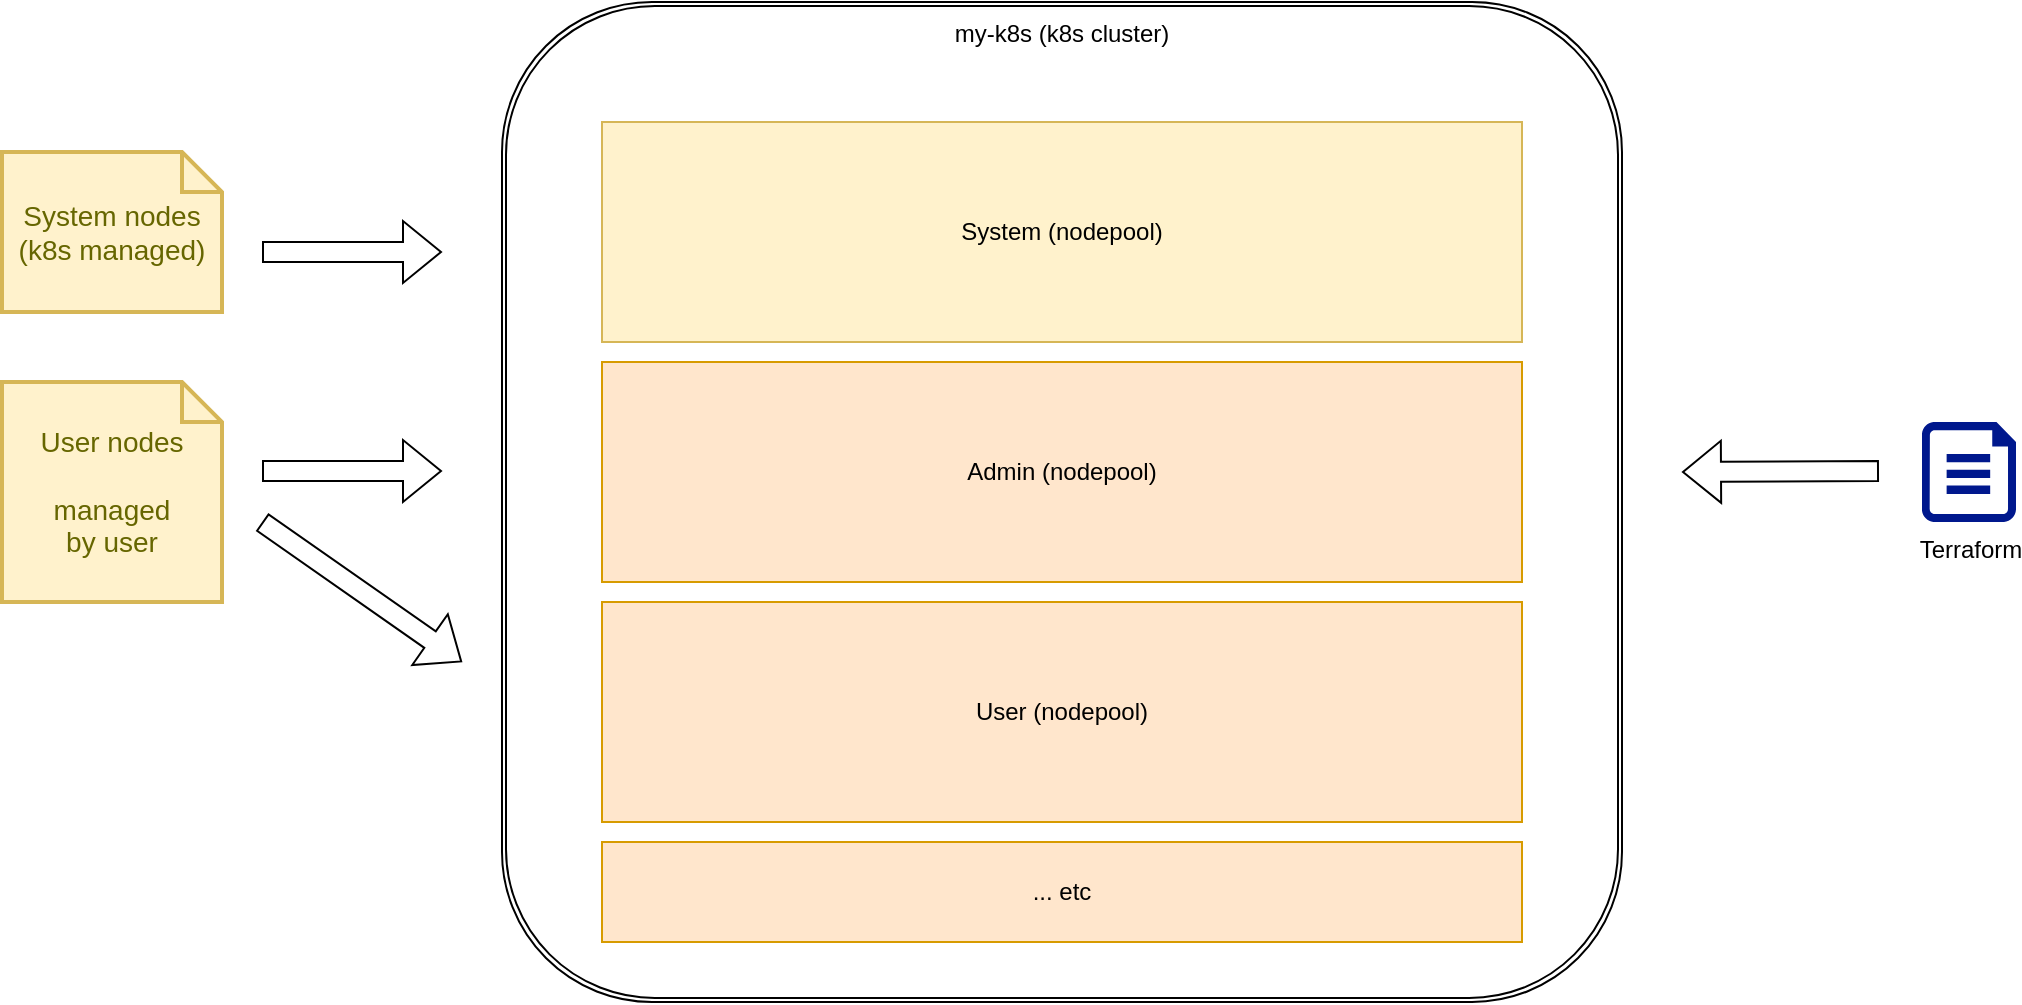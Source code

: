 <mxfile version="26.2.3" pages="6">
  <diagram id="lYwPYnH2EMaVU6ncLg05" name="node_pools">
    <mxGraphModel dx="2063" dy="790" grid="1" gridSize="10" guides="1" tooltips="1" connect="1" arrows="1" fold="1" page="1" pageScale="1" pageWidth="827" pageHeight="1169" math="0" shadow="0">
      <root>
        <mxCell id="0" />
        <mxCell id="1" parent="0" />
        <mxCell id="lgkktMxGIdLf4KBQrg1a-1" value="my-k8s (k8s cluster)" style="shape=ext;double=1;rounded=1;whiteSpace=wrap;html=1;verticalAlign=top;" vertex="1" parent="1">
          <mxGeometry x="-90" y="120" width="560" height="500" as="geometry" />
        </mxCell>
        <mxCell id="lgkktMxGIdLf4KBQrg1a-2" value="System (nodepool)" style="rounded=0;whiteSpace=wrap;html=1;fillColor=#fff2cc;strokeColor=#d6b656;" vertex="1" parent="1">
          <mxGeometry x="-40" y="180" width="460" height="110" as="geometry" />
        </mxCell>
        <mxCell id="lgkktMxGIdLf4KBQrg1a-3" value="Admin (nodepool)" style="rounded=0;whiteSpace=wrap;html=1;fillColor=#ffe6cc;strokeColor=#d79b00;" vertex="1" parent="1">
          <mxGeometry x="-40" y="300" width="460" height="110" as="geometry" />
        </mxCell>
        <mxCell id="lgkktMxGIdLf4KBQrg1a-4" value="User (nodepool)" style="rounded=0;whiteSpace=wrap;html=1;fillColor=#ffe6cc;strokeColor=#d79b00;" vertex="1" parent="1">
          <mxGeometry x="-40" y="420" width="460" height="110" as="geometry" />
        </mxCell>
        <mxCell id="lgkktMxGIdLf4KBQrg1a-5" value="System nodes&lt;br&gt;(k8s managed)" style="shape=note;strokeWidth=2;fontSize=14;size=20;whiteSpace=wrap;html=1;fillColor=#fff2cc;strokeColor=#d6b656;fontColor=#666600;" vertex="1" parent="1">
          <mxGeometry x="-340" y="195" width="110.0" height="80" as="geometry" />
        </mxCell>
        <mxCell id="lgkktMxGIdLf4KBQrg1a-6" value="User nodes&lt;div&gt;&lt;br&gt;managed&lt;div&gt;by user&lt;/div&gt;&lt;/div&gt;" style="shape=note;strokeWidth=2;fontSize=14;size=20;whiteSpace=wrap;html=1;fillColor=#fff2cc;strokeColor=#d6b656;fontColor=#666600;" vertex="1" parent="1">
          <mxGeometry x="-340" y="310" width="110" height="110" as="geometry" />
        </mxCell>
        <mxCell id="lgkktMxGIdLf4KBQrg1a-7" value="" style="shape=flexArrow;endArrow=classic;html=1;rounded=0;" edge="1" parent="1">
          <mxGeometry width="50" height="50" relative="1" as="geometry">
            <mxPoint x="-210" y="245" as="sourcePoint" />
            <mxPoint x="-120" y="245" as="targetPoint" />
          </mxGeometry>
        </mxCell>
        <mxCell id="lgkktMxGIdLf4KBQrg1a-8" value="" style="shape=flexArrow;endArrow=classic;html=1;rounded=0;" edge="1" parent="1">
          <mxGeometry width="50" height="50" relative="1" as="geometry">
            <mxPoint x="-210" y="354.5" as="sourcePoint" />
            <mxPoint x="-120" y="354.5" as="targetPoint" />
          </mxGeometry>
        </mxCell>
        <mxCell id="lgkktMxGIdLf4KBQrg1a-9" value="" style="shape=flexArrow;endArrow=classic;html=1;rounded=0;" edge="1" parent="1">
          <mxGeometry width="50" height="50" relative="1" as="geometry">
            <mxPoint x="-210" y="380" as="sourcePoint" />
            <mxPoint x="-110" y="450" as="targetPoint" />
          </mxGeometry>
        </mxCell>
        <mxCell id="lgkktMxGIdLf4KBQrg1a-10" value="... etc" style="rounded=0;whiteSpace=wrap;html=1;fillColor=#ffe6cc;strokeColor=#d79b00;" vertex="1" parent="1">
          <mxGeometry x="-40" y="540" width="460" height="50" as="geometry" />
        </mxCell>
        <mxCell id="nVreBNigol9xrhhLZ-cA-1" value="Terraform" style="sketch=0;aspect=fixed;pointerEvents=1;shadow=0;dashed=0;html=1;strokeColor=none;labelPosition=center;verticalLabelPosition=bottom;verticalAlign=top;align=center;fillColor=#00188D;shape=mxgraph.azure.file" vertex="1" parent="1">
          <mxGeometry x="620" y="330" width="47" height="50" as="geometry" />
        </mxCell>
        <mxCell id="nVreBNigol9xrhhLZ-cA-2" value="" style="shape=flexArrow;endArrow=classic;html=1;rounded=0;" edge="1" parent="1">
          <mxGeometry width="50" height="50" relative="1" as="geometry">
            <mxPoint x="598.5" y="354.5" as="sourcePoint" />
            <mxPoint x="500" y="355" as="targetPoint" />
          </mxGeometry>
        </mxCell>
      </root>
    </mxGraphModel>
  </diagram>
  <diagram id="GrkGBbwgSmBGBdsHYCXU" name="namespaces">
    <mxGraphModel dx="2063" dy="790" grid="1" gridSize="10" guides="1" tooltips="1" connect="1" arrows="1" fold="1" page="1" pageScale="1" pageWidth="827" pageHeight="1169" math="0" shadow="0">
      <root>
        <mxCell id="0" />
        <mxCell id="1" parent="0" />
        <mxCell id="d0uhvyIF9_tPUEtTMbKG-1" value="my-k8s (k8s cluster)" style="shape=ext;double=1;rounded=1;whiteSpace=wrap;html=1;verticalAlign=top;" vertex="1" parent="1">
          <mxGeometry x="-90" y="120" width="560" height="500" as="geometry" />
        </mxCell>
        <mxCell id="d0uhvyIF9_tPUEtTMbKG-2" value="System (nodepool)" style="rounded=0;whiteSpace=wrap;html=1;fillColor=#fff2cc;strokeColor=#d6b656;verticalAlign=top;" vertex="1" parent="1">
          <mxGeometry x="-40" y="180" width="460" height="110" as="geometry" />
        </mxCell>
        <mxCell id="d0uhvyIF9_tPUEtTMbKG-3" value="Admin (nodepool)" style="rounded=0;whiteSpace=wrap;html=1;fillColor=#ffe6cc;strokeColor=#d79b00;verticalAlign=top;" vertex="1" parent="1">
          <mxGeometry x="-40" y="300" width="460" height="110" as="geometry" />
        </mxCell>
        <mxCell id="d0uhvyIF9_tPUEtTMbKG-4" value="User (nodepool)" style="rounded=0;whiteSpace=wrap;html=1;fillColor=#ffe6cc;strokeColor=#d79b00;verticalAlign=top;" vertex="1" parent="1">
          <mxGeometry x="-40" y="420" width="460" height="110" as="geometry" />
        </mxCell>
        <mxCell id="d0uhvyIF9_tPUEtTMbKG-5" value="... etc" style="rounded=0;whiteSpace=wrap;html=1;fillColor=#ffe6cc;strokeColor=#d79b00;" vertex="1" parent="1">
          <mxGeometry x="-40" y="540" width="460" height="50" as="geometry" />
        </mxCell>
        <mxCell id="d0uhvyIF9_tPUEtTMbKG-6" value="proxy&lt;div&gt;(namespace)&lt;/div&gt;" style="rounded=0;whiteSpace=wrap;html=1;" vertex="1" parent="1">
          <mxGeometry x="-10" y="340" width="120" height="60" as="geometry" />
        </mxCell>
        <mxCell id="d0uhvyIF9_tPUEtTMbKG-7" value="manage&lt;div&gt;(namespace)&lt;/div&gt;" style="rounded=0;whiteSpace=wrap;html=1;" vertex="1" parent="1">
          <mxGeometry x="130" y="340" width="120" height="60" as="geometry" />
        </mxCell>
        <mxCell id="d0uhvyIF9_tPUEtTMbKG-8" value="temp&lt;div&gt;(namespace)&lt;/div&gt;" style="rounded=0;whiteSpace=wrap;html=1;" vertex="1" parent="1">
          <mxGeometry x="270" y="340" width="120" height="60" as="geometry" />
        </mxCell>
        <mxCell id="d0uhvyIF9_tPUEtTMbKG-9" value="agents&lt;div&gt;(namespace)&lt;/div&gt;" style="rounded=0;whiteSpace=wrap;html=1;" vertex="1" parent="1">
          <mxGeometry x="60" y="450" width="120" height="60" as="geometry" />
        </mxCell>
        <mxCell id="d0uhvyIF9_tPUEtTMbKG-10" value="computers&lt;div&gt;(namespace)&lt;/div&gt;" style="rounded=0;whiteSpace=wrap;html=1;" vertex="1" parent="1">
          <mxGeometry x="220" y="450" width="120" height="60" as="geometry" />
        </mxCell>
        <mxCell id="xRbXJPeF8ZCb7y8SfcLZ-1" value="Terraform" style="sketch=0;aspect=fixed;pointerEvents=1;shadow=0;dashed=0;html=1;strokeColor=none;labelPosition=center;verticalLabelPosition=bottom;verticalAlign=top;align=center;fillColor=#00188D;shape=mxgraph.azure.file" vertex="1" parent="1">
          <mxGeometry x="620" y="330" width="47" height="50" as="geometry" />
        </mxCell>
        <mxCell id="xRbXJPeF8ZCb7y8SfcLZ-2" value="" style="shape=flexArrow;endArrow=classic;html=1;rounded=0;" edge="1" parent="1">
          <mxGeometry width="50" height="50" relative="1" as="geometry">
            <mxPoint x="598.5" y="354.5" as="sourcePoint" />
            <mxPoint x="500" y="355" as="targetPoint" />
          </mxGeometry>
        </mxCell>
      </root>
    </mxGraphModel>
  </diagram>
  <diagram name="pod-simple" id="vz7y-n7OOcAl6SQtu-UR">
    <mxGraphModel dx="2472" dy="1580" grid="1" gridSize="10" guides="1" tooltips="1" connect="1" arrows="1" fold="1" page="1" pageScale="1" pageWidth="827" pageHeight="1169" math="0" shadow="0">
      <root>
        <mxCell id="0" />
        <mxCell id="1" parent="0" />
        <mxCell id="7p8Ap9D1jVh7sCXHPByU-3" value="manifest.yaml" style="sketch=0;aspect=fixed;pointerEvents=1;shadow=0;dashed=0;html=1;strokeColor=none;labelPosition=center;verticalLabelPosition=bottom;verticalAlign=top;align=center;fillColor=#00188D;shape=mxgraph.azure.file" vertex="1" parent="1">
          <mxGeometry x="430" y="620" width="47" height="50" as="geometry" />
        </mxCell>
        <mxCell id="7p8Ap9D1jVh7sCXHPByU-4" value="" style="shape=flexArrow;endArrow=classic;html=1;rounded=0;" edge="1" parent="1">
          <mxGeometry width="50" height="50" relative="1" as="geometry">
            <mxPoint x="530" y="610" as="sourcePoint" />
            <mxPoint x="610" y="610" as="targetPoint" />
          </mxGeometry>
        </mxCell>
        <mxCell id="kNCboK1IdFTXqAvTYOYW-1" value="my-k8s (k8s cluster)" style="shape=ext;double=1;rounded=1;whiteSpace=wrap;html=1;verticalAlign=top;" vertex="1" parent="1">
          <mxGeometry x="640" y="85" width="560" height="715" as="geometry" />
        </mxCell>
        <mxCell id="kNCboK1IdFTXqAvTYOYW-2" value="System (nodepool)" style="rounded=0;whiteSpace=wrap;html=1;fillColor=#fff2cc;strokeColor=#d6b656;verticalAlign=top;" vertex="1" parent="1">
          <mxGeometry x="690" y="145" width="460" height="110" as="geometry" />
        </mxCell>
        <mxCell id="kNCboK1IdFTXqAvTYOYW-3" value="Admin (nodepool)" style="rounded=0;whiteSpace=wrap;html=1;fillColor=#ffe6cc;strokeColor=#d79b00;verticalAlign=top;" vertex="1" parent="1">
          <mxGeometry x="690" y="265" width="460" height="110" as="geometry" />
        </mxCell>
        <mxCell id="kNCboK1IdFTXqAvTYOYW-4" value="User (nodepool)" style="rounded=0;whiteSpace=wrap;html=1;fillColor=#ffe6cc;strokeColor=#d79b00;verticalAlign=top;" vertex="1" parent="1">
          <mxGeometry x="690" y="385" width="460" height="315" as="geometry" />
        </mxCell>
        <mxCell id="kNCboK1IdFTXqAvTYOYW-5" value="... etc" style="rounded=0;whiteSpace=wrap;html=1;fillColor=#ffe6cc;strokeColor=#d79b00;" vertex="1" parent="1">
          <mxGeometry x="690" y="710" width="460" height="50" as="geometry" />
        </mxCell>
        <mxCell id="kNCboK1IdFTXqAvTYOYW-6" value="proxy&lt;div&gt;(namespace)&lt;/div&gt;" style="rounded=0;whiteSpace=wrap;html=1;" vertex="1" parent="1">
          <mxGeometry x="720" y="305" width="120" height="60" as="geometry" />
        </mxCell>
        <mxCell id="kNCboK1IdFTXqAvTYOYW-7" value="manage&lt;div&gt;(namespace)&lt;/div&gt;" style="rounded=0;whiteSpace=wrap;html=1;" vertex="1" parent="1">
          <mxGeometry x="860" y="305" width="120" height="60" as="geometry" />
        </mxCell>
        <mxCell id="kNCboK1IdFTXqAvTYOYW-8" value="temp&lt;div&gt;(namespace)&lt;/div&gt;" style="rounded=0;whiteSpace=wrap;html=1;" vertex="1" parent="1">
          <mxGeometry x="1000" y="305" width="120" height="60" as="geometry" />
        </mxCell>
        <mxCell id="kNCboK1IdFTXqAvTYOYW-9" value="agents&lt;div&gt;(namespace)&lt;/div&gt;" style="rounded=0;whiteSpace=wrap;html=1;" vertex="1" parent="1">
          <mxGeometry x="790" y="415" width="120" height="60" as="geometry" />
        </mxCell>
        <mxCell id="kNCboK1IdFTXqAvTYOYW-10" value="computers&lt;div&gt;(namespace)&lt;/div&gt;" style="rounded=0;whiteSpace=wrap;html=1;" vertex="1" parent="1">
          <mxGeometry x="950" y="415" width="120" height="60" as="geometry" />
        </mxCell>
        <mxCell id="kNCboK1IdFTXqAvTYOYW-11" value="temp&lt;div&gt;(namespace)&lt;/div&gt;" style="rounded=0;whiteSpace=wrap;html=1;verticalAlign=top;" vertex="1" parent="1">
          <mxGeometry x="710" y="490" width="420" height="200" as="geometry" />
        </mxCell>
        <mxCell id="kNCboK1IdFTXqAvTYOYW-12" value="my-server-abcd (Pod)&lt;div&gt;10.244.0.132&lt;/div&gt;" style="rounded=0;whiteSpace=wrap;html=1;verticalAlign=top;fillColor=#e1d5e7;strokeColor=#9673a6;" vertex="1" parent="1">
          <mxGeometry x="820" y="540" width="200" height="130" as="geometry" />
        </mxCell>
        <mxCell id="kNCboK1IdFTXqAvTYOYW-13" value="my-server-container (Docker container)&lt;div&gt;:8080&lt;/div&gt;" style="rounded=0;whiteSpace=wrap;html=1;" vertex="1" parent="1">
          <mxGeometry x="850" y="600" width="140" height="50" as="geometry" />
        </mxCell>
        <mxCell id="Jo9J-sgUtsgsKUfFohrc-1" value="Helm" style="sketch=0;aspect=fixed;pointerEvents=1;shadow=0;dashed=0;html=1;strokeColor=none;labelPosition=center;verticalLabelPosition=bottom;verticalAlign=top;align=center;fillColor=#00188D;shape=mxgraph.azure.file" vertex="1" parent="1">
          <mxGeometry x="430" y="540" width="47" height="50" as="geometry" />
        </mxCell>
        <mxCell id="zIeYsd3xYt91eG3MYu2S-3" value="my-k8s (k8s cluster)" style="shape=ext;double=1;rounded=1;whiteSpace=wrap;html=1;verticalAlign=top;" vertex="1" parent="1">
          <mxGeometry x="630" y="880" width="560" height="715" as="geometry" />
        </mxCell>
        <mxCell id="zIeYsd3xYt91eG3MYu2S-4" value="System (nodepool)" style="rounded=0;whiteSpace=wrap;html=1;fillColor=#fff2cc;strokeColor=#d6b656;verticalAlign=top;" vertex="1" parent="1">
          <mxGeometry x="680" y="940" width="460" height="110" as="geometry" />
        </mxCell>
        <mxCell id="zIeYsd3xYt91eG3MYu2S-5" value="Admin (nodepool)" style="rounded=0;whiteSpace=wrap;html=1;fillColor=#ffe6cc;strokeColor=#d79b00;verticalAlign=top;" vertex="1" parent="1">
          <mxGeometry x="680" y="1060" width="460" height="110" as="geometry" />
        </mxCell>
        <mxCell id="zIeYsd3xYt91eG3MYu2S-6" value="User (nodepool)" style="rounded=0;whiteSpace=wrap;html=1;fillColor=#ffe6cc;strokeColor=#d79b00;verticalAlign=top;" vertex="1" parent="1">
          <mxGeometry x="680" y="1180" width="460" height="315" as="geometry" />
        </mxCell>
        <mxCell id="zIeYsd3xYt91eG3MYu2S-7" value="... etc" style="rounded=0;whiteSpace=wrap;html=1;fillColor=#ffe6cc;strokeColor=#d79b00;" vertex="1" parent="1">
          <mxGeometry x="680" y="1505" width="460" height="50" as="geometry" />
        </mxCell>
        <mxCell id="zIeYsd3xYt91eG3MYu2S-8" value="proxy&lt;div&gt;(namespace)&lt;/div&gt;" style="rounded=0;whiteSpace=wrap;html=1;" vertex="1" parent="1">
          <mxGeometry x="710" y="1100" width="120" height="60" as="geometry" />
        </mxCell>
        <mxCell id="zIeYsd3xYt91eG3MYu2S-9" value="manage&lt;div&gt;(namespace)&lt;/div&gt;" style="rounded=0;whiteSpace=wrap;html=1;" vertex="1" parent="1">
          <mxGeometry x="850" y="1100" width="120" height="60" as="geometry" />
        </mxCell>
        <mxCell id="zIeYsd3xYt91eG3MYu2S-10" value="temp&lt;div&gt;(namespace)&lt;/div&gt;" style="rounded=0;whiteSpace=wrap;html=1;" vertex="1" parent="1">
          <mxGeometry x="990" y="1100" width="120" height="60" as="geometry" />
        </mxCell>
        <mxCell id="zIeYsd3xYt91eG3MYu2S-11" value="agents&lt;div&gt;(namespace)&lt;/div&gt;" style="rounded=0;whiteSpace=wrap;html=1;" vertex="1" parent="1">
          <mxGeometry x="780" y="1210" width="120" height="60" as="geometry" />
        </mxCell>
        <mxCell id="zIeYsd3xYt91eG3MYu2S-12" value="computers&lt;div&gt;(namespace)&lt;/div&gt;" style="rounded=0;whiteSpace=wrap;html=1;" vertex="1" parent="1">
          <mxGeometry x="940" y="1210" width="120" height="60" as="geometry" />
        </mxCell>
        <mxCell id="zIeYsd3xYt91eG3MYu2S-13" value="temp&lt;div&gt;(namespace)&lt;/div&gt;" style="rounded=0;whiteSpace=wrap;html=1;verticalAlign=top;" vertex="1" parent="1">
          <mxGeometry x="700" y="1285" width="420" height="200" as="geometry" />
        </mxCell>
        <mxCell id="zIeYsd3xYt91eG3MYu2S-14" value="my-server-abcd (Pod)&lt;div&gt;10.244.0.132&lt;/div&gt;" style="rounded=0;whiteSpace=wrap;html=1;verticalAlign=top;fillColor=#e1d5e7;strokeColor=#9673a6;" vertex="1" parent="1">
          <mxGeometry x="730" y="1335" width="200" height="130" as="geometry" />
        </mxCell>
        <mxCell id="zIeYsd3xYt91eG3MYu2S-15" value="my-server-container (Docker container)&lt;div&gt;:8080&lt;/div&gt;" style="rounded=0;whiteSpace=wrap;html=1;" vertex="1" parent="1">
          <mxGeometry x="760" y="1395" width="140" height="50" as="geometry" />
        </mxCell>
        <mxCell id="zIeYsd3xYt91eG3MYu2S-17" value="debugbox (Pod)&lt;div&gt;10.244.0.130&lt;/div&gt;" style="rounded=0;whiteSpace=wrap;html=1;verticalAlign=top;fillColor=#e1d5e7;strokeColor=#9673a6;" vertex="1" parent="1">
          <mxGeometry x="940" y="1335" width="160" height="130" as="geometry" />
        </mxCell>
        <mxCell id="zIeYsd3xYt91eG3MYu2S-18" value="" style="shape=image;html=1;verticalAlign=top;verticalLabelPosition=bottom;labelBackgroundColor=#ffffff;imageAspect=0;aspect=fixed;image=https://cdn0.iconfinder.com/data/icons/phosphor-fill-vol-4/256/terminal-window-fill-128.png" vertex="1" parent="1">
          <mxGeometry x="990" y="1392.5" width="55" height="55" as="geometry" />
        </mxCell>
        <mxCell id="zIeYsd3xYt91eG3MYu2S-19" value="" style="endArrow=classic;html=1;rounded=0;exitX=0;exitY=0.5;exitDx=0;exitDy=0;entryX=1;entryY=0.5;entryDx=0;entryDy=0;" edge="1" parent="1" source="zIeYsd3xYt91eG3MYu2S-18" target="zIeYsd3xYt91eG3MYu2S-15">
          <mxGeometry width="50" height="50" relative="1" as="geometry">
            <mxPoint x="1010" y="1230" as="sourcePoint" />
            <mxPoint x="1060" y="1180" as="targetPoint" />
          </mxGeometry>
        </mxCell>
      </root>
    </mxGraphModel>
  </diagram>
  <diagram name="pod-sidecar" id="WmtHYiTgP5U2uh6gvazL">
    <mxGraphModel dx="2747" dy="1756" grid="1" gridSize="10" guides="1" tooltips="1" connect="1" arrows="1" fold="1" page="1" pageScale="1" pageWidth="827" pageHeight="1169" math="0" shadow="0">
      <root>
        <mxCell id="su8tZAuCIY-VUVUAx2Aa-0" />
        <mxCell id="su8tZAuCIY-VUVUAx2Aa-1" parent="su8tZAuCIY-VUVUAx2Aa-0" />
        <mxCell id="su8tZAuCIY-VUVUAx2Aa-2" value="manifest.yaml" style="sketch=0;aspect=fixed;pointerEvents=1;shadow=0;dashed=0;html=1;strokeColor=none;labelPosition=center;verticalLabelPosition=bottom;verticalAlign=top;align=center;fillColor=#00188D;shape=mxgraph.azure.file" vertex="1" parent="su8tZAuCIY-VUVUAx2Aa-1">
          <mxGeometry x="430" y="620" width="47" height="50" as="geometry" />
        </mxCell>
        <mxCell id="su8tZAuCIY-VUVUAx2Aa-3" value="" style="shape=flexArrow;endArrow=classic;html=1;rounded=0;" edge="1" parent="su8tZAuCIY-VUVUAx2Aa-1">
          <mxGeometry width="50" height="50" relative="1" as="geometry">
            <mxPoint x="530" y="610" as="sourcePoint" />
            <mxPoint x="610" y="610" as="targetPoint" />
          </mxGeometry>
        </mxCell>
        <mxCell id="su8tZAuCIY-VUVUAx2Aa-4" value="my-k8s (k8s cluster)" style="shape=ext;double=1;rounded=1;whiteSpace=wrap;html=1;verticalAlign=top;" vertex="1" parent="su8tZAuCIY-VUVUAx2Aa-1">
          <mxGeometry x="640" y="85" width="560" height="825" as="geometry" />
        </mxCell>
        <mxCell id="su8tZAuCIY-VUVUAx2Aa-5" value="System (nodepool)" style="rounded=0;whiteSpace=wrap;html=1;fillColor=#fff2cc;strokeColor=#d6b656;verticalAlign=top;" vertex="1" parent="su8tZAuCIY-VUVUAx2Aa-1">
          <mxGeometry x="690" y="145" width="460" height="110" as="geometry" />
        </mxCell>
        <mxCell id="su8tZAuCIY-VUVUAx2Aa-6" value="Admin (nodepool)" style="rounded=0;whiteSpace=wrap;html=1;fillColor=#ffe6cc;strokeColor=#d79b00;verticalAlign=top;" vertex="1" parent="su8tZAuCIY-VUVUAx2Aa-1">
          <mxGeometry x="690" y="265" width="460" height="110" as="geometry" />
        </mxCell>
        <mxCell id="su8tZAuCIY-VUVUAx2Aa-7" value="User (nodepool)" style="rounded=0;whiteSpace=wrap;html=1;fillColor=#ffe6cc;strokeColor=#d79b00;verticalAlign=top;" vertex="1" parent="su8tZAuCIY-VUVUAx2Aa-1">
          <mxGeometry x="690" y="385" width="460" height="425" as="geometry" />
        </mxCell>
        <mxCell id="su8tZAuCIY-VUVUAx2Aa-8" value="... etc" style="rounded=0;whiteSpace=wrap;html=1;fillColor=#ffe6cc;strokeColor=#d79b00;" vertex="1" parent="su8tZAuCIY-VUVUAx2Aa-1">
          <mxGeometry x="690" y="820" width="460" height="50" as="geometry" />
        </mxCell>
        <mxCell id="su8tZAuCIY-VUVUAx2Aa-9" value="proxy&lt;div&gt;(namespace)&lt;/div&gt;" style="rounded=0;whiteSpace=wrap;html=1;" vertex="1" parent="su8tZAuCIY-VUVUAx2Aa-1">
          <mxGeometry x="720" y="305" width="120" height="60" as="geometry" />
        </mxCell>
        <mxCell id="su8tZAuCIY-VUVUAx2Aa-10" value="manage&lt;div&gt;(namespace)&lt;/div&gt;" style="rounded=0;whiteSpace=wrap;html=1;" vertex="1" parent="su8tZAuCIY-VUVUAx2Aa-1">
          <mxGeometry x="860" y="305" width="120" height="60" as="geometry" />
        </mxCell>
        <mxCell id="su8tZAuCIY-VUVUAx2Aa-11" value="temp&lt;div&gt;(namespace)&lt;/div&gt;" style="rounded=0;whiteSpace=wrap;html=1;" vertex="1" parent="su8tZAuCIY-VUVUAx2Aa-1">
          <mxGeometry x="1000" y="305" width="120" height="60" as="geometry" />
        </mxCell>
        <mxCell id="su8tZAuCIY-VUVUAx2Aa-12" value="agents&lt;div&gt;(namespace)&lt;/div&gt;" style="rounded=0;whiteSpace=wrap;html=1;" vertex="1" parent="su8tZAuCIY-VUVUAx2Aa-1">
          <mxGeometry x="790" y="415" width="120" height="60" as="geometry" />
        </mxCell>
        <mxCell id="su8tZAuCIY-VUVUAx2Aa-13" value="computers&lt;div&gt;(namespace)&lt;/div&gt;" style="rounded=0;whiteSpace=wrap;html=1;" vertex="1" parent="su8tZAuCIY-VUVUAx2Aa-1">
          <mxGeometry x="950" y="415" width="120" height="60" as="geometry" />
        </mxCell>
        <mxCell id="su8tZAuCIY-VUVUAx2Aa-14" value="temp&lt;div&gt;(namespace)&lt;/div&gt;" style="rounded=0;whiteSpace=wrap;html=1;verticalAlign=top;" vertex="1" parent="su8tZAuCIY-VUVUAx2Aa-1">
          <mxGeometry x="710" y="490" width="420" height="310" as="geometry" />
        </mxCell>
        <mxCell id="su8tZAuCIY-VUVUAx2Aa-15" value="my-server-abcd (Pod)&lt;div&gt;10.244.0.132&lt;/div&gt;" style="rounded=0;whiteSpace=wrap;html=1;verticalAlign=top;fillColor=#e1d5e7;strokeColor=#9673a6;" vertex="1" parent="su8tZAuCIY-VUVUAx2Aa-1">
          <mxGeometry x="820" y="540" width="200" height="200" as="geometry" />
        </mxCell>
        <mxCell id="su8tZAuCIY-VUVUAx2Aa-16" value="my-http-server-container (Docker container)&lt;div&gt;:8080&lt;/div&gt;" style="rounded=0;whiteSpace=wrap;html=1;" vertex="1" parent="su8tZAuCIY-VUVUAx2Aa-1">
          <mxGeometry x="850" y="600" width="140" height="50" as="geometry" />
        </mxCell>
        <mxCell id="su8tZAuCIY-VUVUAx2Aa-17" value="Helm" style="sketch=0;aspect=fixed;pointerEvents=1;shadow=0;dashed=0;html=1;strokeColor=none;labelPosition=center;verticalLabelPosition=bottom;verticalAlign=top;align=center;fillColor=#00188D;shape=mxgraph.azure.file" vertex="1" parent="su8tZAuCIY-VUVUAx2Aa-1">
          <mxGeometry x="430" y="540" width="47" height="50" as="geometry" />
        </mxCell>
        <mxCell id="GWh0nlDSRxiypbJTlEAo-0" value="my-ws-server-container (Docker container)&lt;div&gt;:7070&lt;/div&gt;" style="rounded=0;whiteSpace=wrap;html=1;" vertex="1" parent="su8tZAuCIY-VUVUAx2Aa-1">
          <mxGeometry x="850" y="670" width="140" height="50" as="geometry" />
        </mxCell>
        <mxCell id="Sp_PQuWXDlbQ0wPi86mc-2" value="my-k8s (k8s cluster)" style="shape=ext;double=1;rounded=1;whiteSpace=wrap;html=1;verticalAlign=top;" vertex="1" parent="su8tZAuCIY-VUVUAx2Aa-1">
          <mxGeometry x="640" y="970" width="560" height="825" as="geometry" />
        </mxCell>
        <mxCell id="Sp_PQuWXDlbQ0wPi86mc-3" value="System (nodepool)" style="rounded=0;whiteSpace=wrap;html=1;fillColor=#fff2cc;strokeColor=#d6b656;verticalAlign=top;" vertex="1" parent="su8tZAuCIY-VUVUAx2Aa-1">
          <mxGeometry x="690" y="1030" width="460" height="110" as="geometry" />
        </mxCell>
        <mxCell id="Sp_PQuWXDlbQ0wPi86mc-4" value="Admin (nodepool)" style="rounded=0;whiteSpace=wrap;html=1;fillColor=#ffe6cc;strokeColor=#d79b00;verticalAlign=top;" vertex="1" parent="su8tZAuCIY-VUVUAx2Aa-1">
          <mxGeometry x="690" y="1150" width="460" height="110" as="geometry" />
        </mxCell>
        <mxCell id="Sp_PQuWXDlbQ0wPi86mc-5" value="User (nodepool)" style="rounded=0;whiteSpace=wrap;html=1;fillColor=#ffe6cc;strokeColor=#d79b00;verticalAlign=top;" vertex="1" parent="su8tZAuCIY-VUVUAx2Aa-1">
          <mxGeometry x="690" y="1270" width="460" height="425" as="geometry" />
        </mxCell>
        <mxCell id="Sp_PQuWXDlbQ0wPi86mc-6" value="... etc" style="rounded=0;whiteSpace=wrap;html=1;fillColor=#ffe6cc;strokeColor=#d79b00;" vertex="1" parent="su8tZAuCIY-VUVUAx2Aa-1">
          <mxGeometry x="690" y="1705" width="460" height="50" as="geometry" />
        </mxCell>
        <mxCell id="Sp_PQuWXDlbQ0wPi86mc-7" value="proxy&lt;div&gt;(namespace)&lt;/div&gt;" style="rounded=0;whiteSpace=wrap;html=1;" vertex="1" parent="su8tZAuCIY-VUVUAx2Aa-1">
          <mxGeometry x="720" y="1190" width="120" height="60" as="geometry" />
        </mxCell>
        <mxCell id="Sp_PQuWXDlbQ0wPi86mc-8" value="manage&lt;div&gt;(namespace)&lt;/div&gt;" style="rounded=0;whiteSpace=wrap;html=1;" vertex="1" parent="su8tZAuCIY-VUVUAx2Aa-1">
          <mxGeometry x="860" y="1190" width="120" height="60" as="geometry" />
        </mxCell>
        <mxCell id="Sp_PQuWXDlbQ0wPi86mc-9" value="temp&lt;div&gt;(namespace)&lt;/div&gt;" style="rounded=0;whiteSpace=wrap;html=1;" vertex="1" parent="su8tZAuCIY-VUVUAx2Aa-1">
          <mxGeometry x="1000" y="1190" width="120" height="60" as="geometry" />
        </mxCell>
        <mxCell id="Sp_PQuWXDlbQ0wPi86mc-10" value="agents&lt;div&gt;(namespace)&lt;/div&gt;" style="rounded=0;whiteSpace=wrap;html=1;" vertex="1" parent="su8tZAuCIY-VUVUAx2Aa-1">
          <mxGeometry x="790" y="1300" width="120" height="60" as="geometry" />
        </mxCell>
        <mxCell id="Sp_PQuWXDlbQ0wPi86mc-11" value="computers&lt;div&gt;(namespace)&lt;/div&gt;" style="rounded=0;whiteSpace=wrap;html=1;" vertex="1" parent="su8tZAuCIY-VUVUAx2Aa-1">
          <mxGeometry x="950" y="1300" width="120" height="60" as="geometry" />
        </mxCell>
        <mxCell id="Sp_PQuWXDlbQ0wPi86mc-12" value="temp&lt;div&gt;(namespace)&lt;/div&gt;" style="rounded=0;whiteSpace=wrap;html=1;verticalAlign=top;" vertex="1" parent="su8tZAuCIY-VUVUAx2Aa-1">
          <mxGeometry x="710" y="1375" width="420" height="310" as="geometry" />
        </mxCell>
        <mxCell id="Sp_PQuWXDlbQ0wPi86mc-13" value="my-server-abcd (Pod)&lt;div&gt;10.244.0.132&lt;/div&gt;" style="rounded=0;whiteSpace=wrap;html=1;verticalAlign=top;fillColor=#e1d5e7;strokeColor=#9673a6;" vertex="1" parent="su8tZAuCIY-VUVUAx2Aa-1">
          <mxGeometry x="730" y="1440" width="200" height="200" as="geometry" />
        </mxCell>
        <mxCell id="Sp_PQuWXDlbQ0wPi86mc-14" value="my-http-server-container (Docker container)&lt;div&gt;:8080&lt;/div&gt;" style="rounded=0;whiteSpace=wrap;html=1;" vertex="1" parent="su8tZAuCIY-VUVUAx2Aa-1">
          <mxGeometry x="760" y="1500" width="140" height="50" as="geometry" />
        </mxCell>
        <mxCell id="Sp_PQuWXDlbQ0wPi86mc-16" value="my-ws-server-container (Docker container)&lt;div&gt;:7070&lt;/div&gt;" style="rounded=0;whiteSpace=wrap;html=1;" vertex="1" parent="su8tZAuCIY-VUVUAx2Aa-1">
          <mxGeometry x="760" y="1570" width="140" height="50" as="geometry" />
        </mxCell>
        <mxCell id="pjV5-g8ww-U7NvOKniT--0" value="debugbox (Pod)&lt;div&gt;10.244.0.130&lt;/div&gt;" style="rounded=0;whiteSpace=wrap;html=1;verticalAlign=top;fillColor=#e1d5e7;strokeColor=#9673a6;" vertex="1" parent="su8tZAuCIY-VUVUAx2Aa-1">
          <mxGeometry x="950" y="1440" width="160" height="130" as="geometry" />
        </mxCell>
        <mxCell id="pjV5-g8ww-U7NvOKniT--1" value="" style="shape=image;html=1;verticalAlign=top;verticalLabelPosition=bottom;labelBackgroundColor=#ffffff;imageAspect=0;aspect=fixed;image=https://cdn0.iconfinder.com/data/icons/phosphor-fill-vol-4/256/terminal-window-fill-128.png" vertex="1" parent="su8tZAuCIY-VUVUAx2Aa-1">
          <mxGeometry x="1000" y="1497.5" width="55" height="55" as="geometry" />
        </mxCell>
        <mxCell id="pjV5-g8ww-U7NvOKniT--2" value="" style="endArrow=classic;html=1;rounded=0;exitX=0;exitY=0.5;exitDx=0;exitDy=0;entryX=1;entryY=0.5;entryDx=0;entryDy=0;" edge="1" parent="su8tZAuCIY-VUVUAx2Aa-1" source="pjV5-g8ww-U7NvOKniT--1" target="Sp_PQuWXDlbQ0wPi86mc-14">
          <mxGeometry width="50" height="50" relative="1" as="geometry">
            <mxPoint x="1020" y="1340" as="sourcePoint" />
            <mxPoint x="1070" y="1290" as="targetPoint" />
          </mxGeometry>
        </mxCell>
        <mxCell id="pjV5-g8ww-U7NvOKniT--3" value="" style="endArrow=classic;html=1;rounded=0;exitX=0;exitY=0.5;exitDx=0;exitDy=0;entryX=1;entryY=0.5;entryDx=0;entryDy=0;" edge="1" parent="su8tZAuCIY-VUVUAx2Aa-1" source="pjV5-g8ww-U7NvOKniT--1" target="Sp_PQuWXDlbQ0wPi86mc-16">
          <mxGeometry width="50" height="50" relative="1" as="geometry">
            <mxPoint x="1010" y="1535" as="sourcePoint" />
            <mxPoint x="910" y="1535" as="targetPoint" />
          </mxGeometry>
        </mxCell>
      </root>
    </mxGraphModel>
  </diagram>
  <diagram name="deployment-service-simple" id="B1ujyorFDymz1oXJC5MG">
    <mxGraphModel dx="3090" dy="1975" grid="1" gridSize="10" guides="1" tooltips="1" connect="1" arrows="1" fold="1" page="1" pageScale="1" pageWidth="827" pageHeight="1169" math="0" shadow="0">
      <root>
        <mxCell id="3p7lQAhA4ClDfyt4R1CV-0" />
        <mxCell id="3p7lQAhA4ClDfyt4R1CV-1" parent="3p7lQAhA4ClDfyt4R1CV-0" />
        <mxCell id="3p7lQAhA4ClDfyt4R1CV-2" value="manifest.yaml" style="sketch=0;aspect=fixed;pointerEvents=1;shadow=0;dashed=0;html=1;strokeColor=none;labelPosition=center;verticalLabelPosition=bottom;verticalAlign=top;align=center;fillColor=#00188D;shape=mxgraph.azure.file" vertex="1" parent="3p7lQAhA4ClDfyt4R1CV-1">
          <mxGeometry x="430" y="620" width="47" height="50" as="geometry" />
        </mxCell>
        <mxCell id="3p7lQAhA4ClDfyt4R1CV-3" value="" style="shape=flexArrow;endArrow=classic;html=1;rounded=0;" edge="1" parent="3p7lQAhA4ClDfyt4R1CV-1">
          <mxGeometry width="50" height="50" relative="1" as="geometry">
            <mxPoint x="530" y="610" as="sourcePoint" />
            <mxPoint x="610" y="610" as="targetPoint" />
          </mxGeometry>
        </mxCell>
        <mxCell id="3p7lQAhA4ClDfyt4R1CV-4" value="my-k8s (k8s cluster)" style="shape=ext;double=1;rounded=1;whiteSpace=wrap;html=1;verticalAlign=top;" vertex="1" parent="3p7lQAhA4ClDfyt4R1CV-1">
          <mxGeometry x="640" y="85" width="560" height="865" as="geometry" />
        </mxCell>
        <mxCell id="3p7lQAhA4ClDfyt4R1CV-5" value="System (nodepool)" style="rounded=0;whiteSpace=wrap;html=1;fillColor=#fff2cc;strokeColor=#d6b656;verticalAlign=top;" vertex="1" parent="3p7lQAhA4ClDfyt4R1CV-1">
          <mxGeometry x="690" y="145" width="460" height="110" as="geometry" />
        </mxCell>
        <mxCell id="3p7lQAhA4ClDfyt4R1CV-6" value="Admin (nodepool)" style="rounded=0;whiteSpace=wrap;html=1;fillColor=#ffe6cc;strokeColor=#d79b00;verticalAlign=top;" vertex="1" parent="3p7lQAhA4ClDfyt4R1CV-1">
          <mxGeometry x="690" y="265" width="460" height="110" as="geometry" />
        </mxCell>
        <mxCell id="3p7lQAhA4ClDfyt4R1CV-7" value="User (nodepool)" style="rounded=0;whiteSpace=wrap;html=1;fillColor=#ffe6cc;strokeColor=#d79b00;verticalAlign=top;" vertex="1" parent="3p7lQAhA4ClDfyt4R1CV-1">
          <mxGeometry x="690" y="385" width="460" height="475" as="geometry" />
        </mxCell>
        <mxCell id="3p7lQAhA4ClDfyt4R1CV-8" value="... etc" style="rounded=0;whiteSpace=wrap;html=1;fillColor=#ffe6cc;strokeColor=#d79b00;" vertex="1" parent="3p7lQAhA4ClDfyt4R1CV-1">
          <mxGeometry x="690" y="870" width="460" height="50" as="geometry" />
        </mxCell>
        <mxCell id="3p7lQAhA4ClDfyt4R1CV-9" value="proxy&lt;div&gt;(namespace)&lt;/div&gt;" style="rounded=0;whiteSpace=wrap;html=1;" vertex="1" parent="3p7lQAhA4ClDfyt4R1CV-1">
          <mxGeometry x="720" y="305" width="120" height="60" as="geometry" />
        </mxCell>
        <mxCell id="3p7lQAhA4ClDfyt4R1CV-10" value="manage&lt;div&gt;(namespace)&lt;/div&gt;" style="rounded=0;whiteSpace=wrap;html=1;" vertex="1" parent="3p7lQAhA4ClDfyt4R1CV-1">
          <mxGeometry x="860" y="305" width="120" height="60" as="geometry" />
        </mxCell>
        <mxCell id="3p7lQAhA4ClDfyt4R1CV-11" value="temp&lt;div&gt;(namespace)&lt;/div&gt;" style="rounded=0;whiteSpace=wrap;html=1;" vertex="1" parent="3p7lQAhA4ClDfyt4R1CV-1">
          <mxGeometry x="1000" y="305" width="120" height="60" as="geometry" />
        </mxCell>
        <mxCell id="3p7lQAhA4ClDfyt4R1CV-12" value="agents&lt;div&gt;(namespace)&lt;/div&gt;" style="rounded=0;whiteSpace=wrap;html=1;" vertex="1" parent="3p7lQAhA4ClDfyt4R1CV-1">
          <mxGeometry x="790" y="415" width="120" height="60" as="geometry" />
        </mxCell>
        <mxCell id="3p7lQAhA4ClDfyt4R1CV-13" value="computers&lt;div&gt;(namespace)&lt;/div&gt;" style="rounded=0;whiteSpace=wrap;html=1;" vertex="1" parent="3p7lQAhA4ClDfyt4R1CV-1">
          <mxGeometry x="950" y="415" width="120" height="60" as="geometry" />
        </mxCell>
        <mxCell id="3p7lQAhA4ClDfyt4R1CV-14" value="temp&lt;div&gt;(namespace)&lt;/div&gt;" style="rounded=0;whiteSpace=wrap;html=1;verticalAlign=top;" vertex="1" parent="3p7lQAhA4ClDfyt4R1CV-1">
          <mxGeometry x="710" y="490" width="420" height="360" as="geometry" />
        </mxCell>
        <mxCell id="3p7lQAhA4ClDfyt4R1CV-15" value="my-server-abcd (Pod)&lt;div&gt;10.244.0.132&lt;/div&gt;" style="rounded=0;whiteSpace=wrap;html=1;verticalAlign=top;fillColor=#e1d5e7;strokeColor=#9673a6;" vertex="1" parent="3p7lQAhA4ClDfyt4R1CV-1">
          <mxGeometry x="740" y="550" width="200" height="130" as="geometry" />
        </mxCell>
        <mxCell id="3p7lQAhA4ClDfyt4R1CV-16" value="my-server-container (Docker container)&lt;div&gt;:8080&lt;/div&gt;" style="rounded=0;whiteSpace=wrap;html=1;" vertex="1" parent="3p7lQAhA4ClDfyt4R1CV-1">
          <mxGeometry x="770" y="610" width="140" height="50" as="geometry" />
        </mxCell>
        <mxCell id="3p7lQAhA4ClDfyt4R1CV-17" value="Helm" style="sketch=0;aspect=fixed;pointerEvents=1;shadow=0;dashed=0;html=1;strokeColor=none;labelPosition=center;verticalLabelPosition=bottom;verticalAlign=top;align=center;fillColor=#00188D;shape=mxgraph.azure.file" vertex="1" parent="3p7lQAhA4ClDfyt4R1CV-1">
          <mxGeometry x="430" y="540" width="47" height="50" as="geometry" />
        </mxCell>
        <mxCell id="6TVL-QI284UYQFiCESjg-0" value="my-server&lt;div&gt;(Deployment)&lt;/div&gt;" style="rounded=0;whiteSpace=wrap;html=1;fillColor=#f5f5f5;fontColor=#333333;strokeColor=#666666;" vertex="1" parent="3p7lQAhA4ClDfyt4R1CV-1">
          <mxGeometry x="970" y="550" width="120" height="60" as="geometry" />
        </mxCell>
        <mxCell id="6TVL-QI284UYQFiCESjg-1" value="my-server&lt;div&gt;(Service)&lt;/div&gt;&lt;div&gt;:8001&lt;/div&gt;" style="rounded=0;whiteSpace=wrap;html=1;fillColor=#dae8fc;strokeColor=#6c8ebf;" vertex="1" parent="3p7lQAhA4ClDfyt4R1CV-1">
          <mxGeometry x="970" y="620" width="120" height="60" as="geometry" />
        </mxCell>
        <mxCell id="paKKHYBf2lMGmcMGVvDh-2" value="my-k8s (k8s cluster)" style="shape=ext;double=1;rounded=1;whiteSpace=wrap;html=1;verticalAlign=top;" vertex="1" parent="3p7lQAhA4ClDfyt4R1CV-1">
          <mxGeometry x="640" y="1210" width="560" height="865" as="geometry" />
        </mxCell>
        <mxCell id="paKKHYBf2lMGmcMGVvDh-3" value="System (nodepool)" style="rounded=0;whiteSpace=wrap;html=1;fillColor=#fff2cc;strokeColor=#d6b656;verticalAlign=top;" vertex="1" parent="3p7lQAhA4ClDfyt4R1CV-1">
          <mxGeometry x="690" y="1270" width="460" height="110" as="geometry" />
        </mxCell>
        <mxCell id="paKKHYBf2lMGmcMGVvDh-4" value="Admin (nodepool)" style="rounded=0;whiteSpace=wrap;html=1;fillColor=#ffe6cc;strokeColor=#d79b00;verticalAlign=top;" vertex="1" parent="3p7lQAhA4ClDfyt4R1CV-1">
          <mxGeometry x="690" y="1390" width="460" height="110" as="geometry" />
        </mxCell>
        <mxCell id="paKKHYBf2lMGmcMGVvDh-5" value="User (nodepool)" style="rounded=0;whiteSpace=wrap;html=1;fillColor=#ffe6cc;strokeColor=#d79b00;verticalAlign=top;" vertex="1" parent="3p7lQAhA4ClDfyt4R1CV-1">
          <mxGeometry x="690" y="1510" width="460" height="475" as="geometry" />
        </mxCell>
        <mxCell id="paKKHYBf2lMGmcMGVvDh-6" value="... etc" style="rounded=0;whiteSpace=wrap;html=1;fillColor=#ffe6cc;strokeColor=#d79b00;" vertex="1" parent="3p7lQAhA4ClDfyt4R1CV-1">
          <mxGeometry x="690" y="1995" width="460" height="50" as="geometry" />
        </mxCell>
        <mxCell id="paKKHYBf2lMGmcMGVvDh-7" value="proxy&lt;div&gt;(namespace)&lt;/div&gt;" style="rounded=0;whiteSpace=wrap;html=1;" vertex="1" parent="3p7lQAhA4ClDfyt4R1CV-1">
          <mxGeometry x="720" y="1430" width="120" height="60" as="geometry" />
        </mxCell>
        <mxCell id="paKKHYBf2lMGmcMGVvDh-8" value="manage&lt;div&gt;(namespace)&lt;/div&gt;" style="rounded=0;whiteSpace=wrap;html=1;" vertex="1" parent="3p7lQAhA4ClDfyt4R1CV-1">
          <mxGeometry x="860" y="1430" width="120" height="60" as="geometry" />
        </mxCell>
        <mxCell id="paKKHYBf2lMGmcMGVvDh-9" value="temp&lt;div&gt;(namespace)&lt;/div&gt;" style="rounded=0;whiteSpace=wrap;html=1;" vertex="1" parent="3p7lQAhA4ClDfyt4R1CV-1">
          <mxGeometry x="1000" y="1430" width="120" height="60" as="geometry" />
        </mxCell>
        <mxCell id="paKKHYBf2lMGmcMGVvDh-10" value="agents&lt;div&gt;(namespace)&lt;/div&gt;" style="rounded=0;whiteSpace=wrap;html=1;" vertex="1" parent="3p7lQAhA4ClDfyt4R1CV-1">
          <mxGeometry x="790" y="1540" width="120" height="60" as="geometry" />
        </mxCell>
        <mxCell id="paKKHYBf2lMGmcMGVvDh-11" value="computers&lt;div&gt;(namespace)&lt;/div&gt;" style="rounded=0;whiteSpace=wrap;html=1;" vertex="1" parent="3p7lQAhA4ClDfyt4R1CV-1">
          <mxGeometry x="950" y="1540" width="120" height="60" as="geometry" />
        </mxCell>
        <mxCell id="paKKHYBf2lMGmcMGVvDh-12" value="temp&lt;div&gt;(namespace)&lt;/div&gt;" style="rounded=0;whiteSpace=wrap;html=1;verticalAlign=top;" vertex="1" parent="3p7lQAhA4ClDfyt4R1CV-1">
          <mxGeometry x="710" y="1615" width="420" height="360" as="geometry" />
        </mxCell>
        <mxCell id="paKKHYBf2lMGmcMGVvDh-13" value="my-server-abcd (Pod)&lt;div&gt;10.244.0.132&lt;/div&gt;" style="rounded=0;whiteSpace=wrap;html=1;verticalAlign=top;fillColor=#e1d5e7;strokeColor=#9673a6;" vertex="1" parent="3p7lQAhA4ClDfyt4R1CV-1">
          <mxGeometry x="740" y="1675" width="200" height="130" as="geometry" />
        </mxCell>
        <mxCell id="paKKHYBf2lMGmcMGVvDh-14" value="my-server-container (Docker container)&lt;div&gt;:8080&lt;/div&gt;" style="rounded=0;whiteSpace=wrap;html=1;" vertex="1" parent="3p7lQAhA4ClDfyt4R1CV-1">
          <mxGeometry x="770" y="1735" width="140" height="50" as="geometry" />
        </mxCell>
        <mxCell id="paKKHYBf2lMGmcMGVvDh-16" value="my-server&lt;div&gt;(Deployment)&lt;/div&gt;" style="rounded=0;whiteSpace=wrap;html=1;fillColor=#f5f5f5;fontColor=#333333;strokeColor=#666666;" vertex="1" parent="3p7lQAhA4ClDfyt4R1CV-1">
          <mxGeometry x="970" y="1675" width="120" height="60" as="geometry" />
        </mxCell>
        <mxCell id="paKKHYBf2lMGmcMGVvDh-17" value="my-server&lt;div&gt;(Service)&lt;/div&gt;&lt;div&gt;:8001&lt;/div&gt;" style="rounded=0;whiteSpace=wrap;html=1;fillColor=#dae8fc;strokeColor=#6c8ebf;" vertex="1" parent="3p7lQAhA4ClDfyt4R1CV-1">
          <mxGeometry x="970" y="1745" width="120" height="60" as="geometry" />
        </mxCell>
        <mxCell id="ESyNPQdAwF2QX3bgA3jp-0" value="debugbox (Pod)&lt;div&gt;10.244.0.130&lt;/div&gt;" style="rounded=0;whiteSpace=wrap;html=1;verticalAlign=top;fillColor=#e1d5e7;strokeColor=#9673a6;" vertex="1" parent="3p7lQAhA4ClDfyt4R1CV-1">
          <mxGeometry x="856" y="1830" width="160" height="130" as="geometry" />
        </mxCell>
        <mxCell id="ESyNPQdAwF2QX3bgA3jp-1" value="" style="shape=image;html=1;verticalAlign=top;verticalLabelPosition=bottom;labelBackgroundColor=#ffffff;imageAspect=0;aspect=fixed;image=https://cdn0.iconfinder.com/data/icons/phosphor-fill-vol-4/256/terminal-window-fill-128.png" vertex="1" parent="3p7lQAhA4ClDfyt4R1CV-1">
          <mxGeometry x="906" y="1887.5" width="55" height="55" as="geometry" />
        </mxCell>
        <mxCell id="ESyNPQdAwF2QX3bgA3jp-2" value="" style="endArrow=classic;html=1;rounded=0;exitX=0.25;exitY=0;exitDx=0;exitDy=0;entryX=0.5;entryY=1;entryDx=0;entryDy=0;" edge="1" parent="3p7lQAhA4ClDfyt4R1CV-1" source="ESyNPQdAwF2QX3bgA3jp-1" target="paKKHYBf2lMGmcMGVvDh-14">
          <mxGeometry width="50" height="50" relative="1" as="geometry">
            <mxPoint x="906" y="1730" as="sourcePoint" />
            <mxPoint x="956" y="1680" as="targetPoint" />
          </mxGeometry>
        </mxCell>
        <mxCell id="ESyNPQdAwF2QX3bgA3jp-5" value="1st&amp;nbsp;&lt;div&gt;way&lt;/div&gt;" style="edgeLabel;html=1;align=center;verticalAlign=middle;resizable=0;points=[];" vertex="1" connectable="0" parent="ESyNPQdAwF2QX3bgA3jp-2">
          <mxGeometry x="0.015" y="-1" relative="1" as="geometry">
            <mxPoint y="15" as="offset" />
          </mxGeometry>
        </mxCell>
        <mxCell id="ESyNPQdAwF2QX3bgA3jp-3" value="" style="endArrow=classic;html=1;rounded=0;exitX=0.75;exitY=0;exitDx=0;exitDy=0;entryX=0.5;entryY=1;entryDx=0;entryDy=0;" edge="1" parent="3p7lQAhA4ClDfyt4R1CV-1" source="ESyNPQdAwF2QX3bgA3jp-1" target="paKKHYBf2lMGmcMGVvDh-17">
          <mxGeometry width="50" height="50" relative="1" as="geometry">
            <mxPoint x="930" y="1898" as="sourcePoint" />
            <mxPoint x="850" y="1795" as="targetPoint" />
          </mxGeometry>
        </mxCell>
        <mxCell id="ESyNPQdAwF2QX3bgA3jp-6" value="2nd&amp;nbsp;&lt;div&gt;way&lt;/div&gt;" style="edgeLabel;html=1;align=center;verticalAlign=middle;resizable=0;points=[];" vertex="1" connectable="0" parent="ESyNPQdAwF2QX3bgA3jp-3">
          <mxGeometry x="0.073" y="-4" relative="1" as="geometry">
            <mxPoint as="offset" />
          </mxGeometry>
        </mxCell>
        <mxCell id="ESyNPQdAwF2QX3bgA3jp-4" value="" style="endArrow=classic;html=1;rounded=0;exitX=0;exitY=0.5;exitDx=0;exitDy=0;entryX=1;entryY=0.5;entryDx=0;entryDy=0;" edge="1" parent="3p7lQAhA4ClDfyt4R1CV-1" source="paKKHYBf2lMGmcMGVvDh-17" target="paKKHYBf2lMGmcMGVvDh-14">
          <mxGeometry width="50" height="50" relative="1" as="geometry">
            <mxPoint x="957" y="1898" as="sourcePoint" />
            <mxPoint x="1040" y="1815" as="targetPoint" />
          </mxGeometry>
        </mxCell>
        <mxCell id="A9hlrWimAxxaFR7uvXcV-0" value="ClusterIP" style="text;strokeColor=none;fillColor=none;html=1;fontSize=24;fontStyle=1;verticalAlign=middle;align=center;" vertex="1" parent="3p7lQAhA4ClDfyt4R1CV-1">
          <mxGeometry x="860" y="1129" width="100" height="40" as="geometry" />
        </mxCell>
        <mxCell id="A9hlrWimAxxaFR7uvXcV-3" value="my-k8s (k8s cluster)" style="shape=ext;double=1;rounded=1;whiteSpace=wrap;html=1;verticalAlign=top;" vertex="1" parent="3p7lQAhA4ClDfyt4R1CV-1">
          <mxGeometry x="1550" y="1201" width="560" height="865" as="geometry" />
        </mxCell>
        <mxCell id="A9hlrWimAxxaFR7uvXcV-4" value="System (nodepool)" style="rounded=0;whiteSpace=wrap;html=1;fillColor=#fff2cc;strokeColor=#d6b656;verticalAlign=top;" vertex="1" parent="3p7lQAhA4ClDfyt4R1CV-1">
          <mxGeometry x="1600" y="1261" width="460" height="110" as="geometry" />
        </mxCell>
        <mxCell id="A9hlrWimAxxaFR7uvXcV-5" value="Admin (nodepool)" style="rounded=0;whiteSpace=wrap;html=1;fillColor=#ffe6cc;strokeColor=#d79b00;verticalAlign=top;" vertex="1" parent="3p7lQAhA4ClDfyt4R1CV-1">
          <mxGeometry x="1600" y="1381" width="460" height="110" as="geometry" />
        </mxCell>
        <mxCell id="A9hlrWimAxxaFR7uvXcV-6" value="User (nodepool)" style="rounded=0;whiteSpace=wrap;html=1;fillColor=#ffe6cc;strokeColor=#d79b00;verticalAlign=top;" vertex="1" parent="3p7lQAhA4ClDfyt4R1CV-1">
          <mxGeometry x="1600" y="1501" width="460" height="475" as="geometry" />
        </mxCell>
        <mxCell id="A9hlrWimAxxaFR7uvXcV-7" value="... etc" style="rounded=0;whiteSpace=wrap;html=1;fillColor=#ffe6cc;strokeColor=#d79b00;" vertex="1" parent="3p7lQAhA4ClDfyt4R1CV-1">
          <mxGeometry x="1600" y="1986" width="460" height="50" as="geometry" />
        </mxCell>
        <mxCell id="A9hlrWimAxxaFR7uvXcV-8" value="proxy&lt;div&gt;(namespace)&lt;/div&gt;" style="rounded=0;whiteSpace=wrap;html=1;" vertex="1" parent="3p7lQAhA4ClDfyt4R1CV-1">
          <mxGeometry x="1630" y="1421" width="120" height="60" as="geometry" />
        </mxCell>
        <mxCell id="A9hlrWimAxxaFR7uvXcV-9" value="manage&lt;div&gt;(namespace)&lt;/div&gt;" style="rounded=0;whiteSpace=wrap;html=1;" vertex="1" parent="3p7lQAhA4ClDfyt4R1CV-1">
          <mxGeometry x="1770" y="1421" width="120" height="60" as="geometry" />
        </mxCell>
        <mxCell id="A9hlrWimAxxaFR7uvXcV-10" value="temp&lt;div&gt;(namespace)&lt;/div&gt;" style="rounded=0;whiteSpace=wrap;html=1;" vertex="1" parent="3p7lQAhA4ClDfyt4R1CV-1">
          <mxGeometry x="1910" y="1421" width="120" height="60" as="geometry" />
        </mxCell>
        <mxCell id="A9hlrWimAxxaFR7uvXcV-11" value="agents&lt;div&gt;(namespace)&lt;/div&gt;" style="rounded=0;whiteSpace=wrap;html=1;" vertex="1" parent="3p7lQAhA4ClDfyt4R1CV-1">
          <mxGeometry x="1700" y="1531" width="120" height="60" as="geometry" />
        </mxCell>
        <mxCell id="A9hlrWimAxxaFR7uvXcV-12" value="computers&lt;div&gt;(namespace)&lt;/div&gt;" style="rounded=0;whiteSpace=wrap;html=1;" vertex="1" parent="3p7lQAhA4ClDfyt4R1CV-1">
          <mxGeometry x="1860" y="1531" width="120" height="60" as="geometry" />
        </mxCell>
        <mxCell id="A9hlrWimAxxaFR7uvXcV-13" value="temp&lt;div&gt;(namespace)&lt;/div&gt;" style="rounded=0;whiteSpace=wrap;html=1;verticalAlign=top;" vertex="1" parent="3p7lQAhA4ClDfyt4R1CV-1">
          <mxGeometry x="1620" y="1606" width="420" height="360" as="geometry" />
        </mxCell>
        <mxCell id="A9hlrWimAxxaFR7uvXcV-14" value="my-server-abcd (Pod)&lt;div&gt;10.244.0.132&lt;/div&gt;" style="rounded=0;whiteSpace=wrap;html=1;verticalAlign=top;fillColor=#e1d5e7;strokeColor=#9673a6;" vertex="1" parent="3p7lQAhA4ClDfyt4R1CV-1">
          <mxGeometry x="1650" y="1666" width="200" height="130" as="geometry" />
        </mxCell>
        <mxCell id="A9hlrWimAxxaFR7uvXcV-15" value="my-server-container (Docker container)&lt;div&gt;:8080&lt;/div&gt;" style="rounded=0;whiteSpace=wrap;html=1;" vertex="1" parent="3p7lQAhA4ClDfyt4R1CV-1">
          <mxGeometry x="1680" y="1726" width="140" height="50" as="geometry" />
        </mxCell>
        <mxCell id="A9hlrWimAxxaFR7uvXcV-17" value="my-server&lt;div&gt;(Deployment)&lt;/div&gt;" style="rounded=0;whiteSpace=wrap;html=1;fillColor=#f5f5f5;fontColor=#333333;strokeColor=#666666;" vertex="1" parent="3p7lQAhA4ClDfyt4R1CV-1">
          <mxGeometry x="1880" y="1666" width="120" height="60" as="geometry" />
        </mxCell>
        <mxCell id="A9hlrWimAxxaFR7uvXcV-18" value="my-server&lt;div&gt;(Service)&lt;/div&gt;&lt;div&gt;:8001&lt;/div&gt;" style="rounded=0;whiteSpace=wrap;html=1;fillColor=#d5e8d4;strokeColor=#82b366;" vertex="1" parent="3p7lQAhA4ClDfyt4R1CV-1">
          <mxGeometry x="1880" y="1736" width="120" height="60" as="geometry" />
        </mxCell>
        <mxCell id="A9hlrWimAxxaFR7uvXcV-20" value="" style="shape=image;html=1;verticalAlign=top;verticalLabelPosition=bottom;labelBackgroundColor=#ffffff;imageAspect=0;aspect=fixed;image=https://cdn0.iconfinder.com/data/icons/phosphor-fill-vol-4/256/terminal-window-fill-128.png" vertex="1" parent="3p7lQAhA4ClDfyt4R1CV-1">
          <mxGeometry x="2240" y="1738.5" width="55" height="55" as="geometry" />
        </mxCell>
        <mxCell id="A9hlrWimAxxaFR7uvXcV-23" value="" style="endArrow=classic;html=1;rounded=0;exitX=0;exitY=0.5;exitDx=0;exitDy=0;entryX=1;entryY=0.5;entryDx=0;entryDy=0;" edge="1" parent="3p7lQAhA4ClDfyt4R1CV-1" source="A9hlrWimAxxaFR7uvXcV-20" target="A9hlrWimAxxaFR7uvXcV-18">
          <mxGeometry width="50" height="50" relative="1" as="geometry">
            <mxPoint x="1840" y="1889" as="sourcePoint" />
            <mxPoint x="1760" y="1786" as="targetPoint" />
          </mxGeometry>
        </mxCell>
        <mxCell id="A9hlrWimAxxaFR7uvXcV-25" value="" style="endArrow=classic;html=1;rounded=0;exitX=0;exitY=0.5;exitDx=0;exitDy=0;entryX=1;entryY=0.5;entryDx=0;entryDy=0;" edge="1" parent="3p7lQAhA4ClDfyt4R1CV-1" source="A9hlrWimAxxaFR7uvXcV-18" target="A9hlrWimAxxaFR7uvXcV-15">
          <mxGeometry width="50" height="50" relative="1" as="geometry">
            <mxPoint x="1867" y="1889" as="sourcePoint" />
            <mxPoint x="1950" y="1806" as="targetPoint" />
          </mxGeometry>
        </mxCell>
        <mxCell id="A9hlrWimAxxaFR7uvXcV-26" value="LoadBalancer" style="text;strokeColor=none;fillColor=none;html=1;fontSize=24;fontStyle=1;verticalAlign=middle;align=center;" vertex="1" parent="3p7lQAhA4ClDfyt4R1CV-1">
          <mxGeometry x="1770" y="1120" width="100" height="40" as="geometry" />
        </mxCell>
        <mxCell id="cbNPQ-CsJafQGoxkKx5d-0" value="my-k8s (k8s cluster)" style="shape=ext;double=1;rounded=1;whiteSpace=wrap;html=1;verticalAlign=top;" vertex="1" parent="3p7lQAhA4ClDfyt4R1CV-1">
          <mxGeometry x="2520" y="1210" width="560" height="1020" as="geometry" />
        </mxCell>
        <mxCell id="cbNPQ-CsJafQGoxkKx5d-1" value="System (nodepool)" style="rounded=0;whiteSpace=wrap;html=1;fillColor=#fff2cc;strokeColor=#d6b656;verticalAlign=top;" vertex="1" parent="3p7lQAhA4ClDfyt4R1CV-1">
          <mxGeometry x="2570" y="1270" width="460" height="110" as="geometry" />
        </mxCell>
        <mxCell id="cbNPQ-CsJafQGoxkKx5d-2" value="Admin (nodepool)" style="rounded=0;whiteSpace=wrap;html=1;fillColor=#ffe6cc;strokeColor=#d79b00;verticalAlign=top;" vertex="1" parent="3p7lQAhA4ClDfyt4R1CV-1">
          <mxGeometry x="2570" y="1390" width="460" height="110" as="geometry" />
        </mxCell>
        <mxCell id="cbNPQ-CsJafQGoxkKx5d-3" value="User (nodepool)" style="rounded=0;whiteSpace=wrap;html=1;fillColor=#ffe6cc;strokeColor=#d79b00;verticalAlign=top;" vertex="1" parent="3p7lQAhA4ClDfyt4R1CV-1">
          <mxGeometry x="2570" y="1510" width="460" height="600" as="geometry" />
        </mxCell>
        <mxCell id="cbNPQ-CsJafQGoxkKx5d-4" value="... etc" style="rounded=0;whiteSpace=wrap;html=1;fillColor=#ffe6cc;strokeColor=#d79b00;" vertex="1" parent="3p7lQAhA4ClDfyt4R1CV-1">
          <mxGeometry x="2570" y="2130" width="460" height="50" as="geometry" />
        </mxCell>
        <mxCell id="cbNPQ-CsJafQGoxkKx5d-5" value="proxy&lt;div&gt;(namespace)&lt;/div&gt;" style="rounded=0;whiteSpace=wrap;html=1;" vertex="1" parent="3p7lQAhA4ClDfyt4R1CV-1">
          <mxGeometry x="2600" y="1430" width="120" height="60" as="geometry" />
        </mxCell>
        <mxCell id="cbNPQ-CsJafQGoxkKx5d-6" value="manage&lt;div&gt;(namespace)&lt;/div&gt;" style="rounded=0;whiteSpace=wrap;html=1;" vertex="1" parent="3p7lQAhA4ClDfyt4R1CV-1">
          <mxGeometry x="2740" y="1430" width="120" height="60" as="geometry" />
        </mxCell>
        <mxCell id="cbNPQ-CsJafQGoxkKx5d-7" value="temp&lt;div&gt;(namespace)&lt;/div&gt;" style="rounded=0;whiteSpace=wrap;html=1;" vertex="1" parent="3p7lQAhA4ClDfyt4R1CV-1">
          <mxGeometry x="2880" y="1430" width="120" height="60" as="geometry" />
        </mxCell>
        <mxCell id="cbNPQ-CsJafQGoxkKx5d-8" value="agents&lt;div&gt;(namespace)&lt;/div&gt;" style="rounded=0;whiteSpace=wrap;html=1;" vertex="1" parent="3p7lQAhA4ClDfyt4R1CV-1">
          <mxGeometry x="2670" y="1540" width="120" height="60" as="geometry" />
        </mxCell>
        <mxCell id="cbNPQ-CsJafQGoxkKx5d-9" value="computers&lt;div&gt;(namespace)&lt;/div&gt;" style="rounded=0;whiteSpace=wrap;html=1;" vertex="1" parent="3p7lQAhA4ClDfyt4R1CV-1">
          <mxGeometry x="2830" y="1540" width="120" height="60" as="geometry" />
        </mxCell>
        <mxCell id="cbNPQ-CsJafQGoxkKx5d-10" value="temp&lt;div&gt;(namespace)&lt;/div&gt;" style="rounded=0;whiteSpace=wrap;html=1;verticalAlign=top;" vertex="1" parent="3p7lQAhA4ClDfyt4R1CV-1">
          <mxGeometry x="2590" y="1615" width="420" height="475" as="geometry" />
        </mxCell>
        <mxCell id="cbNPQ-CsJafQGoxkKx5d-11" value="my-server-abcd (Pod)&lt;div&gt;10.244.0.132&lt;/div&gt;" style="rounded=0;whiteSpace=wrap;html=1;verticalAlign=top;fillColor=#e1d5e7;strokeColor=#9673a6;" vertex="1" parent="3p7lQAhA4ClDfyt4R1CV-1">
          <mxGeometry x="2620" y="1675" width="200" height="130" as="geometry" />
        </mxCell>
        <mxCell id="cbNPQ-CsJafQGoxkKx5d-12" value="my-server-container (Docker container)&lt;div&gt;:8080&lt;/div&gt;" style="rounded=0;whiteSpace=wrap;html=1;" vertex="1" parent="3p7lQAhA4ClDfyt4R1CV-1">
          <mxGeometry x="2650" y="1735" width="140" height="50" as="geometry" />
        </mxCell>
        <mxCell id="cbNPQ-CsJafQGoxkKx5d-13" value="my-server&lt;div&gt;(Deployment)&lt;/div&gt;" style="rounded=0;whiteSpace=wrap;html=1;fillColor=#f5f5f5;fontColor=#333333;strokeColor=#666666;" vertex="1" parent="3p7lQAhA4ClDfyt4R1CV-1">
          <mxGeometry x="2850" y="1675" width="120" height="60" as="geometry" />
        </mxCell>
        <mxCell id="cbNPQ-CsJafQGoxkKx5d-14" value="my-server&lt;div&gt;(Service)&lt;/div&gt;&lt;div&gt;:8001&lt;/div&gt;" style="rounded=0;whiteSpace=wrap;html=1;fillColor=#dae8fc;strokeColor=#6c8ebf;" vertex="1" parent="3p7lQAhA4ClDfyt4R1CV-1">
          <mxGeometry x="2850" y="1745" width="120" height="60" as="geometry" />
        </mxCell>
        <mxCell id="zNgZtVPCcaUeyDiYtHNH-6" style="edgeStyle=orthogonalEdgeStyle;rounded=0;orthogonalLoop=1;jettySize=auto;html=1;entryX=1;entryY=0.5;entryDx=0;entryDy=0;" edge="1" parent="3p7lQAhA4ClDfyt4R1CV-1" source="cbNPQ-CsJafQGoxkKx5d-15" target="zNgZtVPCcaUeyDiYtHNH-3">
          <mxGeometry relative="1" as="geometry" />
        </mxCell>
        <mxCell id="zNgZtVPCcaUeyDiYtHNH-7" value="/my-server" style="edgeLabel;html=1;align=center;verticalAlign=middle;resizable=0;points=[];" vertex="1" connectable="0" parent="zNgZtVPCcaUeyDiYtHNH-6">
          <mxGeometry x="-0.182" relative="1" as="geometry">
            <mxPoint as="offset" />
          </mxGeometry>
        </mxCell>
        <mxCell id="cbNPQ-CsJafQGoxkKx5d-15" value="" style="shape=image;html=1;verticalAlign=top;verticalLabelPosition=bottom;labelBackgroundColor=#ffffff;imageAspect=0;aspect=fixed;image=https://cdn0.iconfinder.com/data/icons/phosphor-fill-vol-4/256/terminal-window-fill-128.png" vertex="1" parent="3p7lQAhA4ClDfyt4R1CV-1">
          <mxGeometry x="3280" y="1908.5" width="55" height="55" as="geometry" />
        </mxCell>
        <mxCell id="cbNPQ-CsJafQGoxkKx5d-17" value="" style="endArrow=classic;html=1;rounded=0;exitX=0;exitY=0.5;exitDx=0;exitDy=0;entryX=1;entryY=0.5;entryDx=0;entryDy=0;" edge="1" parent="3p7lQAhA4ClDfyt4R1CV-1" source="cbNPQ-CsJafQGoxkKx5d-14" target="cbNPQ-CsJafQGoxkKx5d-12">
          <mxGeometry width="50" height="50" relative="1" as="geometry">
            <mxPoint x="2837" y="1898" as="sourcePoint" />
            <mxPoint x="2920" y="1815" as="targetPoint" />
          </mxGeometry>
        </mxCell>
        <mxCell id="cbNPQ-CsJafQGoxkKx5d-18" value="Traefik proxy" style="text;strokeColor=none;fillColor=none;html=1;fontSize=24;fontStyle=1;verticalAlign=middle;align=center;" vertex="1" parent="3p7lQAhA4ClDfyt4R1CV-1">
          <mxGeometry x="2740" y="1129" width="100" height="40" as="geometry" />
        </mxCell>
        <mxCell id="zNgZtVPCcaUeyDiYtHNH-0" value="traefik-abcd (Pod)&lt;div&gt;10.244.0.140&lt;/div&gt;" style="rounded=0;whiteSpace=wrap;html=1;verticalAlign=top;fillColor=#e1d5e7;strokeColor=#9673a6;" vertex="1" parent="3p7lQAhA4ClDfyt4R1CV-1">
          <mxGeometry x="2625" y="1836" width="200" height="130" as="geometry" />
        </mxCell>
        <mxCell id="zNgZtVPCcaUeyDiYtHNH-1" value="traefik-container&amp;nbsp;&lt;div&gt;(Docker container)&lt;div&gt;:4444&lt;/div&gt;&lt;/div&gt;" style="rounded=0;whiteSpace=wrap;html=1;" vertex="1" parent="3p7lQAhA4ClDfyt4R1CV-1">
          <mxGeometry x="2655" y="1896" width="140" height="50" as="geometry" />
        </mxCell>
        <mxCell id="zNgZtVPCcaUeyDiYtHNH-2" value="traefik&lt;div&gt;(Deployment)&lt;/div&gt;" style="rounded=0;whiteSpace=wrap;html=1;fillColor=#f5f5f5;fontColor=#333333;strokeColor=#666666;" vertex="1" parent="3p7lQAhA4ClDfyt4R1CV-1">
          <mxGeometry x="2855" y="1836" width="120" height="60" as="geometry" />
        </mxCell>
        <mxCell id="zNgZtVPCcaUeyDiYtHNH-3" value="traefik&lt;div&gt;(Service)&lt;/div&gt;&lt;div&gt;:80&lt;/div&gt;" style="rounded=0;whiteSpace=wrap;html=1;fillColor=#d5e8d4;strokeColor=#82b366;" vertex="1" parent="3p7lQAhA4ClDfyt4R1CV-1">
          <mxGeometry x="2855" y="1906" width="120" height="60" as="geometry" />
        </mxCell>
        <mxCell id="zNgZtVPCcaUeyDiYtHNH-4" value="" style="endArrow=classic;html=1;rounded=0;exitX=0;exitY=0.5;exitDx=0;exitDy=0;entryX=1;entryY=0.5;entryDx=0;entryDy=0;" edge="1" parent="3p7lQAhA4ClDfyt4R1CV-1" source="zNgZtVPCcaUeyDiYtHNH-3" target="zNgZtVPCcaUeyDiYtHNH-1">
          <mxGeometry width="50" height="50" relative="1" as="geometry">
            <mxPoint x="2842" y="2059" as="sourcePoint" />
            <mxPoint x="2925" y="1976" as="targetPoint" />
          </mxGeometry>
        </mxCell>
        <mxCell id="zNgZtVPCcaUeyDiYtHNH-5" value="" style="endArrow=classic;html=1;rounded=0;exitX=1;exitY=0.25;exitDx=0;exitDy=0;entryX=0.25;entryY=1;entryDx=0;entryDy=0;" edge="1" parent="3p7lQAhA4ClDfyt4R1CV-1" source="zNgZtVPCcaUeyDiYtHNH-1" target="cbNPQ-CsJafQGoxkKx5d-14">
          <mxGeometry width="50" height="50" relative="1" as="geometry">
            <mxPoint x="2865" y="1946" as="sourcePoint" />
            <mxPoint x="2805" y="1931" as="targetPoint" />
          </mxGeometry>
        </mxCell>
      </root>
    </mxGraphModel>
  </diagram>
  <diagram name="deployment-service-sidecar" id="NuHWhzE7d_YQxH6lsdoW">
    <mxGraphModel dx="3090" dy="1975" grid="1" gridSize="10" guides="1" tooltips="1" connect="1" arrows="1" fold="1" page="1" pageScale="1" pageWidth="827" pageHeight="1169" math="0" shadow="0">
      <root>
        <mxCell id="XYwtpUS4iQuEyzgs5tg6-0" />
        <mxCell id="XYwtpUS4iQuEyzgs5tg6-1" parent="XYwtpUS4iQuEyzgs5tg6-0" />
        <mxCell id="XYwtpUS4iQuEyzgs5tg6-2" value="manifest.yaml" style="sketch=0;aspect=fixed;pointerEvents=1;shadow=0;dashed=0;html=1;strokeColor=none;labelPosition=center;verticalLabelPosition=bottom;verticalAlign=top;align=center;fillColor=#00188D;shape=mxgraph.azure.file" vertex="1" parent="XYwtpUS4iQuEyzgs5tg6-1">
          <mxGeometry x="430" y="620" width="47" height="50" as="geometry" />
        </mxCell>
        <mxCell id="XYwtpUS4iQuEyzgs5tg6-3" value="" style="shape=flexArrow;endArrow=classic;html=1;rounded=0;" edge="1" parent="XYwtpUS4iQuEyzgs5tg6-1">
          <mxGeometry width="50" height="50" relative="1" as="geometry">
            <mxPoint x="530" y="610" as="sourcePoint" />
            <mxPoint x="610" y="610" as="targetPoint" />
          </mxGeometry>
        </mxCell>
        <mxCell id="XYwtpUS4iQuEyzgs5tg6-4" value="my-k8s (k8s cluster)" style="shape=ext;double=1;rounded=1;whiteSpace=wrap;html=1;verticalAlign=top;" vertex="1" parent="XYwtpUS4iQuEyzgs5tg6-1">
          <mxGeometry x="640" y="85" width="560" height="865" as="geometry" />
        </mxCell>
        <mxCell id="XYwtpUS4iQuEyzgs5tg6-5" value="System (nodepool)" style="rounded=0;whiteSpace=wrap;html=1;fillColor=#fff2cc;strokeColor=#d6b656;verticalAlign=top;" vertex="1" parent="XYwtpUS4iQuEyzgs5tg6-1">
          <mxGeometry x="690" y="145" width="460" height="110" as="geometry" />
        </mxCell>
        <mxCell id="XYwtpUS4iQuEyzgs5tg6-6" value="Admin (nodepool)" style="rounded=0;whiteSpace=wrap;html=1;fillColor=#ffe6cc;strokeColor=#d79b00;verticalAlign=top;" vertex="1" parent="XYwtpUS4iQuEyzgs5tg6-1">
          <mxGeometry x="690" y="265" width="460" height="110" as="geometry" />
        </mxCell>
        <mxCell id="XYwtpUS4iQuEyzgs5tg6-7" value="User (nodepool)" style="rounded=0;whiteSpace=wrap;html=1;fillColor=#ffe6cc;strokeColor=#d79b00;verticalAlign=top;" vertex="1" parent="XYwtpUS4iQuEyzgs5tg6-1">
          <mxGeometry x="690" y="385" width="460" height="475" as="geometry" />
        </mxCell>
        <mxCell id="XYwtpUS4iQuEyzgs5tg6-8" value="... etc" style="rounded=0;whiteSpace=wrap;html=1;fillColor=#ffe6cc;strokeColor=#d79b00;" vertex="1" parent="XYwtpUS4iQuEyzgs5tg6-1">
          <mxGeometry x="690" y="870" width="460" height="50" as="geometry" />
        </mxCell>
        <mxCell id="XYwtpUS4iQuEyzgs5tg6-9" value="proxy&lt;div&gt;(namespace)&lt;/div&gt;" style="rounded=0;whiteSpace=wrap;html=1;" vertex="1" parent="XYwtpUS4iQuEyzgs5tg6-1">
          <mxGeometry x="720" y="305" width="120" height="60" as="geometry" />
        </mxCell>
        <mxCell id="XYwtpUS4iQuEyzgs5tg6-10" value="manage&lt;div&gt;(namespace)&lt;/div&gt;" style="rounded=0;whiteSpace=wrap;html=1;" vertex="1" parent="XYwtpUS4iQuEyzgs5tg6-1">
          <mxGeometry x="860" y="305" width="120" height="60" as="geometry" />
        </mxCell>
        <mxCell id="XYwtpUS4iQuEyzgs5tg6-11" value="temp&lt;div&gt;(namespace)&lt;/div&gt;" style="rounded=0;whiteSpace=wrap;html=1;" vertex="1" parent="XYwtpUS4iQuEyzgs5tg6-1">
          <mxGeometry x="1000" y="305" width="120" height="60" as="geometry" />
        </mxCell>
        <mxCell id="XYwtpUS4iQuEyzgs5tg6-12" value="agents&lt;div&gt;(namespace)&lt;/div&gt;" style="rounded=0;whiteSpace=wrap;html=1;" vertex="1" parent="XYwtpUS4iQuEyzgs5tg6-1">
          <mxGeometry x="790" y="415" width="120" height="60" as="geometry" />
        </mxCell>
        <mxCell id="XYwtpUS4iQuEyzgs5tg6-13" value="computers&lt;div&gt;(namespace)&lt;/div&gt;" style="rounded=0;whiteSpace=wrap;html=1;" vertex="1" parent="XYwtpUS4iQuEyzgs5tg6-1">
          <mxGeometry x="950" y="415" width="120" height="60" as="geometry" />
        </mxCell>
        <mxCell id="XYwtpUS4iQuEyzgs5tg6-14" value="temp&lt;div&gt;(namespace)&lt;/div&gt;" style="rounded=0;whiteSpace=wrap;html=1;verticalAlign=top;" vertex="1" parent="XYwtpUS4iQuEyzgs5tg6-1">
          <mxGeometry x="710" y="490" width="420" height="360" as="geometry" />
        </mxCell>
        <mxCell id="XYwtpUS4iQuEyzgs5tg6-15" value="my-server-abcd (Pod)&lt;div&gt;10.244.0.132&lt;/div&gt;" style="rounded=0;whiteSpace=wrap;html=1;verticalAlign=top;fillColor=#e1d5e7;strokeColor=#9673a6;" vertex="1" parent="XYwtpUS4iQuEyzgs5tg6-1">
          <mxGeometry x="740" y="550" width="200" height="200" as="geometry" />
        </mxCell>
        <mxCell id="XYwtpUS4iQuEyzgs5tg6-16" value="my-http-server-container (Docker container)&lt;div&gt;:8080&lt;/div&gt;" style="rounded=0;whiteSpace=wrap;html=1;" vertex="1" parent="XYwtpUS4iQuEyzgs5tg6-1">
          <mxGeometry x="770" y="610" width="140" height="50" as="geometry" />
        </mxCell>
        <mxCell id="XYwtpUS4iQuEyzgs5tg6-17" value="Helm" style="sketch=0;aspect=fixed;pointerEvents=1;shadow=0;dashed=0;html=1;strokeColor=none;labelPosition=center;verticalLabelPosition=bottom;verticalAlign=top;align=center;fillColor=#00188D;shape=mxgraph.azure.file" vertex="1" parent="XYwtpUS4iQuEyzgs5tg6-1">
          <mxGeometry x="430" y="540" width="47" height="50" as="geometry" />
        </mxCell>
        <mxCell id="XYwtpUS4iQuEyzgs5tg6-18" value="my-server&lt;div&gt;(Deployment)&lt;/div&gt;" style="rounded=0;whiteSpace=wrap;html=1;fillColor=#f5f5f5;fontColor=#333333;strokeColor=#666666;" vertex="1" parent="XYwtpUS4iQuEyzgs5tg6-1">
          <mxGeometry x="970" y="550" width="120" height="60" as="geometry" />
        </mxCell>
        <mxCell id="XYwtpUS4iQuEyzgs5tg6-19" value="my-server&lt;div&gt;(Service)&lt;/div&gt;&lt;div&gt;:8001&lt;/div&gt;&lt;div&gt;:8002&lt;/div&gt;" style="rounded=0;whiteSpace=wrap;html=1;fillColor=#dae8fc;strokeColor=#6c8ebf;" vertex="1" parent="XYwtpUS4iQuEyzgs5tg6-1">
          <mxGeometry x="970" y="620" width="120" height="60" as="geometry" />
        </mxCell>
        <mxCell id="47xkaP2oWBtPZ10OXJvY-0" value="my-ws-server-container (Docker container)&lt;div&gt;:7070&lt;/div&gt;" style="rounded=0;whiteSpace=wrap;html=1;" vertex="1" parent="XYwtpUS4iQuEyzgs5tg6-1">
          <mxGeometry x="770" y="680" width="140" height="50" as="geometry" />
        </mxCell>
        <mxCell id="CjgNetyXGcbGbBiaMqxR-2" value="my-k8s (k8s cluster)" style="shape=ext;double=1;rounded=1;whiteSpace=wrap;html=1;verticalAlign=top;" vertex="1" parent="XYwtpUS4iQuEyzgs5tg6-1">
          <mxGeometry x="630" y="1210" width="560" height="940" as="geometry" />
        </mxCell>
        <mxCell id="CjgNetyXGcbGbBiaMqxR-3" value="System (nodepool)" style="rounded=0;whiteSpace=wrap;html=1;fillColor=#fff2cc;strokeColor=#d6b656;verticalAlign=top;" vertex="1" parent="XYwtpUS4iQuEyzgs5tg6-1">
          <mxGeometry x="680" y="1270" width="460" height="110" as="geometry" />
        </mxCell>
        <mxCell id="CjgNetyXGcbGbBiaMqxR-4" value="Admin (nodepool)" style="rounded=0;whiteSpace=wrap;html=1;fillColor=#ffe6cc;strokeColor=#d79b00;verticalAlign=top;" vertex="1" parent="XYwtpUS4iQuEyzgs5tg6-1">
          <mxGeometry x="680" y="1390" width="460" height="110" as="geometry" />
        </mxCell>
        <mxCell id="CjgNetyXGcbGbBiaMqxR-5" value="User (nodepool)" style="rounded=0;whiteSpace=wrap;html=1;fillColor=#ffe6cc;strokeColor=#d79b00;verticalAlign=top;" vertex="1" parent="XYwtpUS4iQuEyzgs5tg6-1">
          <mxGeometry x="680" y="1510" width="460" height="540" as="geometry" />
        </mxCell>
        <mxCell id="CjgNetyXGcbGbBiaMqxR-6" value="... etc" style="rounded=0;whiteSpace=wrap;html=1;fillColor=#ffe6cc;strokeColor=#d79b00;" vertex="1" parent="XYwtpUS4iQuEyzgs5tg6-1">
          <mxGeometry x="680" y="2070" width="460" height="50" as="geometry" />
        </mxCell>
        <mxCell id="CjgNetyXGcbGbBiaMqxR-7" value="proxy&lt;div&gt;(namespace)&lt;/div&gt;" style="rounded=0;whiteSpace=wrap;html=1;" vertex="1" parent="XYwtpUS4iQuEyzgs5tg6-1">
          <mxGeometry x="710" y="1430" width="120" height="60" as="geometry" />
        </mxCell>
        <mxCell id="CjgNetyXGcbGbBiaMqxR-8" value="manage&lt;div&gt;(namespace)&lt;/div&gt;" style="rounded=0;whiteSpace=wrap;html=1;" vertex="1" parent="XYwtpUS4iQuEyzgs5tg6-1">
          <mxGeometry x="850" y="1430" width="120" height="60" as="geometry" />
        </mxCell>
        <mxCell id="CjgNetyXGcbGbBiaMqxR-9" value="temp&lt;div&gt;(namespace)&lt;/div&gt;" style="rounded=0;whiteSpace=wrap;html=1;" vertex="1" parent="XYwtpUS4iQuEyzgs5tg6-1">
          <mxGeometry x="990" y="1430" width="120" height="60" as="geometry" />
        </mxCell>
        <mxCell id="CjgNetyXGcbGbBiaMqxR-10" value="agents&lt;div&gt;(namespace)&lt;/div&gt;" style="rounded=0;whiteSpace=wrap;html=1;" vertex="1" parent="XYwtpUS4iQuEyzgs5tg6-1">
          <mxGeometry x="780" y="1540" width="120" height="60" as="geometry" />
        </mxCell>
        <mxCell id="CjgNetyXGcbGbBiaMqxR-11" value="computers&lt;div&gt;(namespace)&lt;/div&gt;" style="rounded=0;whiteSpace=wrap;html=1;" vertex="1" parent="XYwtpUS4iQuEyzgs5tg6-1">
          <mxGeometry x="940" y="1540" width="120" height="60" as="geometry" />
        </mxCell>
        <mxCell id="CjgNetyXGcbGbBiaMqxR-12" value="temp&lt;div&gt;(namespace)&lt;/div&gt;" style="rounded=0;whiteSpace=wrap;html=1;verticalAlign=top;" vertex="1" parent="XYwtpUS4iQuEyzgs5tg6-1">
          <mxGeometry x="700" y="1615" width="420" height="415" as="geometry" />
        </mxCell>
        <mxCell id="CjgNetyXGcbGbBiaMqxR-13" value="my-server-abcd (Pod)&lt;div&gt;10.244.0.132&lt;/div&gt;" style="rounded=0;whiteSpace=wrap;html=1;verticalAlign=top;fillColor=#e1d5e7;strokeColor=#9673a6;" vertex="1" parent="XYwtpUS4iQuEyzgs5tg6-1">
          <mxGeometry x="730" y="1675" width="200" height="200" as="geometry" />
        </mxCell>
        <mxCell id="CjgNetyXGcbGbBiaMqxR-14" value="my-http-server-container (Docker container)&lt;div&gt;:8080&lt;/div&gt;" style="rounded=0;whiteSpace=wrap;html=1;" vertex="1" parent="XYwtpUS4iQuEyzgs5tg6-1">
          <mxGeometry x="760" y="1735" width="140" height="50" as="geometry" />
        </mxCell>
        <mxCell id="CjgNetyXGcbGbBiaMqxR-16" value="my-server&lt;div&gt;(Deployment)&lt;/div&gt;" style="rounded=0;whiteSpace=wrap;html=1;fillColor=#f5f5f5;fontColor=#333333;strokeColor=#666666;" vertex="1" parent="XYwtpUS4iQuEyzgs5tg6-1">
          <mxGeometry x="960" y="1675" width="120" height="60" as="geometry" />
        </mxCell>
        <mxCell id="CjgNetyXGcbGbBiaMqxR-17" value="my-server&lt;div&gt;(Service)&lt;/div&gt;&lt;div&gt;:8001&lt;/div&gt;&lt;div&gt;:8002&lt;/div&gt;" style="rounded=0;whiteSpace=wrap;html=1;fillColor=#dae8fc;strokeColor=#6c8ebf;" vertex="1" parent="XYwtpUS4iQuEyzgs5tg6-1">
          <mxGeometry x="960" y="1745" width="120" height="60" as="geometry" />
        </mxCell>
        <mxCell id="CjgNetyXGcbGbBiaMqxR-18" value="my-ws-server-container (Docker container)&lt;div&gt;:7070&lt;/div&gt;" style="rounded=0;whiteSpace=wrap;html=1;" vertex="1" parent="XYwtpUS4iQuEyzgs5tg6-1">
          <mxGeometry x="760" y="1805" width="140" height="50" as="geometry" />
        </mxCell>
        <mxCell id="ERV8O7W-aZ6QF5rW7oe0-0" value="debugbox (Pod)&lt;div&gt;10.244.0.130&lt;/div&gt;" style="rounded=0;whiteSpace=wrap;html=1;verticalAlign=top;fillColor=#e1d5e7;strokeColor=#9673a6;" vertex="1" parent="XYwtpUS4iQuEyzgs5tg6-1">
          <mxGeometry x="840" y="1889" width="160" height="130" as="geometry" />
        </mxCell>
        <mxCell id="ERV8O7W-aZ6QF5rW7oe0-1" value="" style="shape=image;html=1;verticalAlign=top;verticalLabelPosition=bottom;labelBackgroundColor=#ffffff;imageAspect=0;aspect=fixed;image=https://cdn0.iconfinder.com/data/icons/phosphor-fill-vol-4/256/terminal-window-fill-128.png" vertex="1" parent="XYwtpUS4iQuEyzgs5tg6-1">
          <mxGeometry x="890" y="1946.5" width="55" height="55" as="geometry" />
        </mxCell>
        <mxCell id="ERV8O7W-aZ6QF5rW7oe0-2" value="1st&amp;nbsp;&lt;div&gt;way&lt;/div&gt;" style="edgeLabel;html=1;align=center;verticalAlign=middle;resizable=0;points=[];" vertex="1" connectable="0" parent="XYwtpUS4iQuEyzgs5tg6-1">
          <mxGeometry x="863.857" y="1908.598" as="geometry" />
        </mxCell>
        <mxCell id="ERV8O7W-aZ6QF5rW7oe0-3" value="2nd&amp;nbsp;&lt;div&gt;way&lt;/div&gt;" style="edgeLabel;html=1;align=center;verticalAlign=middle;resizable=0;points=[];" vertex="1" connectable="0" parent="XYwtpUS4iQuEyzgs5tg6-1">
          <mxGeometry x="978.335" y="1905.205" as="geometry" />
        </mxCell>
        <mxCell id="ERV8O7W-aZ6QF5rW7oe0-4" value="" style="endArrow=classic;html=1;rounded=0;exitX=0.25;exitY=0;exitDx=0;exitDy=0;entryX=0.5;entryY=1;entryDx=0;entryDy=0;" edge="1" parent="XYwtpUS4iQuEyzgs5tg6-1" source="ERV8O7W-aZ6QF5rW7oe0-1" target="CjgNetyXGcbGbBiaMqxR-18">
          <mxGeometry width="50" height="50" relative="1" as="geometry">
            <mxPoint x="970" y="1760" as="sourcePoint" />
            <mxPoint x="1020" y="1710" as="targetPoint" />
          </mxGeometry>
        </mxCell>
        <mxCell id="ERV8O7W-aZ6QF5rW7oe0-5" value="" style="endArrow=classic;html=1;rounded=0;entryX=0.5;entryY=1;entryDx=0;entryDy=0;exitX=0.25;exitY=0;exitDx=0;exitDy=0;" edge="1" parent="XYwtpUS4iQuEyzgs5tg6-1" source="ERV8O7W-aZ6QF5rW7oe0-1" target="CjgNetyXGcbGbBiaMqxR-14">
          <mxGeometry width="50" height="50" relative="1" as="geometry">
            <mxPoint x="520" y="2040" as="sourcePoint" />
            <mxPoint x="840" y="1865" as="targetPoint" />
          </mxGeometry>
        </mxCell>
        <mxCell id="ERV8O7W-aZ6QF5rW7oe0-6" value="" style="endArrow=classic;html=1;rounded=0;entryX=0.25;entryY=1;entryDx=0;entryDy=0;exitX=0.75;exitY=0;exitDx=0;exitDy=0;" edge="1" parent="XYwtpUS4iQuEyzgs5tg6-1" source="ERV8O7W-aZ6QF5rW7oe0-1" target="CjgNetyXGcbGbBiaMqxR-17">
          <mxGeometry width="50" height="50" relative="1" as="geometry">
            <mxPoint x="914" y="1957" as="sourcePoint" />
            <mxPoint x="840" y="1795" as="targetPoint" />
          </mxGeometry>
        </mxCell>
        <mxCell id="ERV8O7W-aZ6QF5rW7oe0-7" value="" style="endArrow=classic;html=1;rounded=0;entryX=0.5;entryY=1;entryDx=0;entryDy=0;exitX=0.75;exitY=0;exitDx=0;exitDy=0;" edge="1" parent="XYwtpUS4iQuEyzgs5tg6-1" source="ERV8O7W-aZ6QF5rW7oe0-1" target="CjgNetyXGcbGbBiaMqxR-17">
          <mxGeometry width="50" height="50" relative="1" as="geometry">
            <mxPoint x="941" y="1957" as="sourcePoint" />
            <mxPoint x="1000" y="1815" as="targetPoint" />
          </mxGeometry>
        </mxCell>
        <mxCell id="ERV8O7W-aZ6QF5rW7oe0-8" value="" style="endArrow=classic;html=1;rounded=0;entryX=1;entryY=0.5;entryDx=0;entryDy=0;exitX=0;exitY=0.5;exitDx=0;exitDy=0;" edge="1" parent="XYwtpUS4iQuEyzgs5tg6-1" source="CjgNetyXGcbGbBiaMqxR-17" target="CjgNetyXGcbGbBiaMqxR-14">
          <mxGeometry width="50" height="50" relative="1" as="geometry">
            <mxPoint x="941" y="1957" as="sourcePoint" />
            <mxPoint x="1000" y="1815" as="targetPoint" />
          </mxGeometry>
        </mxCell>
        <mxCell id="ERV8O7W-aZ6QF5rW7oe0-9" value="" style="endArrow=classic;html=1;rounded=0;entryX=1;entryY=0.5;entryDx=0;entryDy=0;exitX=0;exitY=0.5;exitDx=0;exitDy=0;" edge="1" parent="XYwtpUS4iQuEyzgs5tg6-1" source="CjgNetyXGcbGbBiaMqxR-17" target="CjgNetyXGcbGbBiaMqxR-18">
          <mxGeometry width="50" height="50" relative="1" as="geometry">
            <mxPoint x="970" y="1785" as="sourcePoint" />
            <mxPoint x="910" y="1770" as="targetPoint" />
          </mxGeometry>
        </mxCell>
        <mxCell id="Iq_lYQEtv8zcNmlaIU7S-0" value="ClusterIP" style="text;strokeColor=none;fillColor=none;html=1;fontSize=24;fontStyle=1;verticalAlign=middle;align=center;" vertex="1" parent="XYwtpUS4iQuEyzgs5tg6-1">
          <mxGeometry x="860" y="1129" width="100" height="40" as="geometry" />
        </mxCell>
      </root>
    </mxGraphModel>
  </diagram>
</mxfile>
